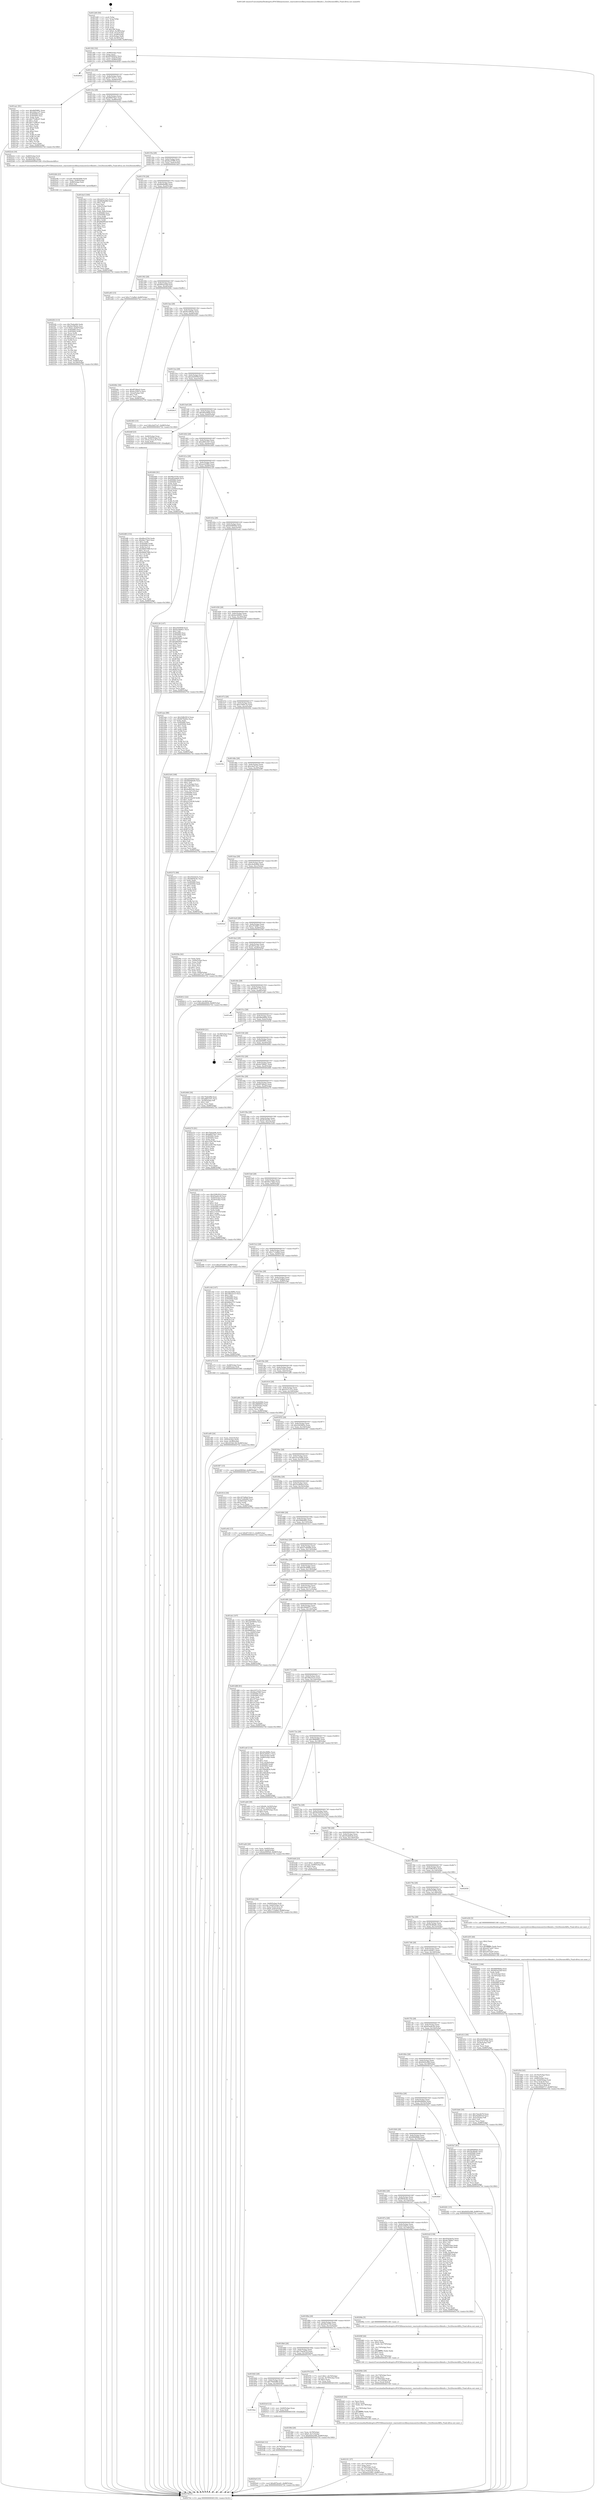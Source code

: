 digraph "0x4012d0" {
  label = "0x4012d0 (/mnt/c/Users/mathe/Desktop/tcc/POCII/binaries/extr_reactosdriversfilesystemsext2srcfileinfo.c_Ext2IterateAllEa_Final-ollvm.out::main(0))"
  labelloc = "t"
  node[shape=record]

  Entry [label="",width=0.3,height=0.3,shape=circle,fillcolor=black,style=filled]
  "0x401302" [label="{
     0x401302 [32]\l
     | [instrs]\l
     &nbsp;&nbsp;0x401302 \<+6\>: mov -0x88(%rbp),%eax\l
     &nbsp;&nbsp;0x401308 \<+2\>: mov %eax,%ecx\l
     &nbsp;&nbsp;0x40130a \<+6\>: sub $0x80590922,%ecx\l
     &nbsp;&nbsp;0x401310 \<+6\>: mov %eax,-0x8c(%rbp)\l
     &nbsp;&nbsp;0x401316 \<+6\>: mov %ecx,-0x90(%rbp)\l
     &nbsp;&nbsp;0x40131c \<+6\>: je 000000000040263d \<main+0x136d\>\l
  }"]
  "0x40263d" [label="{
     0x40263d\l
  }", style=dashed]
  "0x401322" [label="{
     0x401322 [28]\l
     | [instrs]\l
     &nbsp;&nbsp;0x401322 \<+5\>: jmp 0000000000401327 \<main+0x57\>\l
     &nbsp;&nbsp;0x401327 \<+6\>: mov -0x8c(%rbp),%eax\l
     &nbsp;&nbsp;0x40132d \<+5\>: sub $0x87150111,%eax\l
     &nbsp;&nbsp;0x401332 \<+6\>: mov %eax,-0x94(%rbp)\l
     &nbsp;&nbsp;0x401338 \<+6\>: je 0000000000401ea1 \<main+0xbd1\>\l
  }"]
  Exit [label="",width=0.3,height=0.3,shape=circle,fillcolor=black,style=filled,peripheries=2]
  "0x401ea1" [label="{
     0x401ea1 [91]\l
     | [instrs]\l
     &nbsp;&nbsp;0x401ea1 \<+5\>: mov $0xdbf59f61,%eax\l
     &nbsp;&nbsp;0x401ea6 \<+5\>: mov $0x2d4a1cf7,%ecx\l
     &nbsp;&nbsp;0x401eab \<+7\>: mov 0x405060,%edx\l
     &nbsp;&nbsp;0x401eb2 \<+7\>: mov 0x405064,%esi\l
     &nbsp;&nbsp;0x401eb9 \<+2\>: mov %edx,%edi\l
     &nbsp;&nbsp;0x401ebb \<+6\>: sub $0x77e96c47,%edi\l
     &nbsp;&nbsp;0x401ec1 \<+3\>: sub $0x1,%edi\l
     &nbsp;&nbsp;0x401ec4 \<+6\>: add $0x77e96c47,%edi\l
     &nbsp;&nbsp;0x401eca \<+3\>: imul %edi,%edx\l
     &nbsp;&nbsp;0x401ecd \<+3\>: and $0x1,%edx\l
     &nbsp;&nbsp;0x401ed0 \<+3\>: cmp $0x0,%edx\l
     &nbsp;&nbsp;0x401ed3 \<+4\>: sete %r8b\l
     &nbsp;&nbsp;0x401ed7 \<+3\>: cmp $0xa,%esi\l
     &nbsp;&nbsp;0x401eda \<+4\>: setl %r9b\l
     &nbsp;&nbsp;0x401ede \<+3\>: mov %r8b,%r10b\l
     &nbsp;&nbsp;0x401ee1 \<+3\>: and %r9b,%r10b\l
     &nbsp;&nbsp;0x401ee4 \<+3\>: xor %r9b,%r8b\l
     &nbsp;&nbsp;0x401ee7 \<+3\>: or %r8b,%r10b\l
     &nbsp;&nbsp;0x401eea \<+4\>: test $0x1,%r10b\l
     &nbsp;&nbsp;0x401eee \<+3\>: cmovne %ecx,%eax\l
     &nbsp;&nbsp;0x401ef1 \<+6\>: mov %eax,-0x88(%rbp)\l
     &nbsp;&nbsp;0x401ef7 \<+5\>: jmp 000000000040275d \<main+0x148d\>\l
  }"]
  "0x40133e" [label="{
     0x40133e [28]\l
     | [instrs]\l
     &nbsp;&nbsp;0x40133e \<+5\>: jmp 0000000000401343 \<main+0x73\>\l
     &nbsp;&nbsp;0x401343 \<+6\>: mov -0x8c(%rbp),%eax\l
     &nbsp;&nbsp;0x401349 \<+5\>: sub $0x89837ba7,%eax\l
     &nbsp;&nbsp;0x40134e \<+6\>: mov %eax,-0x98(%rbp)\l
     &nbsp;&nbsp;0x401354 \<+6\>: je 00000000004022cb \<main+0xffb\>\l
  }"]
  "0x4025e0" [label="{
     0x4025e0 [15]\l
     | [instrs]\l
     &nbsp;&nbsp;0x4025e0 \<+10\>: movl $0xd97bca41,-0x88(%rbp)\l
     &nbsp;&nbsp;0x4025ea \<+5\>: jmp 000000000040275d \<main+0x148d\>\l
  }"]
  "0x4022cb" [label="{
     0x4022cb [16]\l
     | [instrs]\l
     &nbsp;&nbsp;0x4022cb \<+4\>: mov -0x60(%rbp),%rdi\l
     &nbsp;&nbsp;0x4022cf \<+4\>: mov -0x78(%rbp),%rsi\l
     &nbsp;&nbsp;0x4022d3 \<+3\>: mov -0x50(%rbp),%edx\l
     &nbsp;&nbsp;0x4022d6 \<+5\>: call 0000000000401240 \<Ext2IterateAllEa\>\l
     | [calls]\l
     &nbsp;&nbsp;0x401240 \{1\} (/mnt/c/Users/mathe/Desktop/tcc/POCII/binaries/extr_reactosdriversfilesystemsext2srcfileinfo.c_Ext2IterateAllEa_Final-ollvm.out::Ext2IterateAllEa)\l
  }"]
  "0x40135a" [label="{
     0x40135a [28]\l
     | [instrs]\l
     &nbsp;&nbsp;0x40135a \<+5\>: jmp 000000000040135f \<main+0x8f\>\l
     &nbsp;&nbsp;0x40135f \<+6\>: mov -0x8c(%rbp),%eax\l
     &nbsp;&nbsp;0x401365 \<+5\>: sub $0x8acd76f0,%eax\l
     &nbsp;&nbsp;0x40136a \<+6\>: mov %eax,-0x9c(%rbp)\l
     &nbsp;&nbsp;0x401370 \<+6\>: je 0000000000401de3 \<main+0xb13\>\l
  }"]
  "0x4025d4" [label="{
     0x4025d4 [12]\l
     | [instrs]\l
     &nbsp;&nbsp;0x4025d4 \<+4\>: mov -0x78(%rbp),%rax\l
     &nbsp;&nbsp;0x4025d8 \<+3\>: mov %rax,%rdi\l
     &nbsp;&nbsp;0x4025db \<+5\>: call 0000000000401030 \<free@plt\>\l
     | [calls]\l
     &nbsp;&nbsp;0x401030 \{1\} (unknown)\l
  }"]
  "0x401de3" [label="{
     0x401de3 [160]\l
     | [instrs]\l
     &nbsp;&nbsp;0x401de3 \<+5\>: mov $0x2257c37e,%eax\l
     &nbsp;&nbsp;0x401de8 \<+5\>: mov $0x8b49ef86,%ecx\l
     &nbsp;&nbsp;0x401ded \<+2\>: mov $0x1,%dl\l
     &nbsp;&nbsp;0x401def \<+2\>: xor %esi,%esi\l
     &nbsp;&nbsp;0x401df1 \<+3\>: mov -0x6c(%rbp),%edi\l
     &nbsp;&nbsp;0x401df4 \<+3\>: sub $0x1,%esi\l
     &nbsp;&nbsp;0x401df7 \<+2\>: sub %esi,%edi\l
     &nbsp;&nbsp;0x401df9 \<+3\>: mov %edi,-0x6c(%rbp)\l
     &nbsp;&nbsp;0x401dfc \<+7\>: mov 0x405060,%esi\l
     &nbsp;&nbsp;0x401e03 \<+7\>: mov 0x405064,%edi\l
     &nbsp;&nbsp;0x401e0a \<+3\>: mov %esi,%r8d\l
     &nbsp;&nbsp;0x401e0d \<+7\>: add $0x840d82ad,%r8d\l
     &nbsp;&nbsp;0x401e14 \<+4\>: sub $0x1,%r8d\l
     &nbsp;&nbsp;0x401e18 \<+7\>: sub $0x840d82ad,%r8d\l
     &nbsp;&nbsp;0x401e1f \<+4\>: imul %r8d,%esi\l
     &nbsp;&nbsp;0x401e23 \<+3\>: and $0x1,%esi\l
     &nbsp;&nbsp;0x401e26 \<+3\>: cmp $0x0,%esi\l
     &nbsp;&nbsp;0x401e29 \<+4\>: sete %r9b\l
     &nbsp;&nbsp;0x401e2d \<+3\>: cmp $0xa,%edi\l
     &nbsp;&nbsp;0x401e30 \<+4\>: setl %r10b\l
     &nbsp;&nbsp;0x401e34 \<+3\>: mov %r9b,%r11b\l
     &nbsp;&nbsp;0x401e37 \<+4\>: xor $0xff,%r11b\l
     &nbsp;&nbsp;0x401e3b \<+3\>: mov %r10b,%bl\l
     &nbsp;&nbsp;0x401e3e \<+3\>: xor $0xff,%bl\l
     &nbsp;&nbsp;0x401e41 \<+3\>: xor $0x0,%dl\l
     &nbsp;&nbsp;0x401e44 \<+3\>: mov %r11b,%r14b\l
     &nbsp;&nbsp;0x401e47 \<+4\>: and $0x0,%r14b\l
     &nbsp;&nbsp;0x401e4b \<+3\>: and %dl,%r9b\l
     &nbsp;&nbsp;0x401e4e \<+3\>: mov %bl,%r15b\l
     &nbsp;&nbsp;0x401e51 \<+4\>: and $0x0,%r15b\l
     &nbsp;&nbsp;0x401e55 \<+3\>: and %dl,%r10b\l
     &nbsp;&nbsp;0x401e58 \<+3\>: or %r9b,%r14b\l
     &nbsp;&nbsp;0x401e5b \<+3\>: or %r10b,%r15b\l
     &nbsp;&nbsp;0x401e5e \<+3\>: xor %r15b,%r14b\l
     &nbsp;&nbsp;0x401e61 \<+3\>: or %bl,%r11b\l
     &nbsp;&nbsp;0x401e64 \<+4\>: xor $0xff,%r11b\l
     &nbsp;&nbsp;0x401e68 \<+3\>: or $0x0,%dl\l
     &nbsp;&nbsp;0x401e6b \<+3\>: and %dl,%r11b\l
     &nbsp;&nbsp;0x401e6e \<+3\>: or %r11b,%r14b\l
     &nbsp;&nbsp;0x401e71 \<+4\>: test $0x1,%r14b\l
     &nbsp;&nbsp;0x401e75 \<+3\>: cmovne %ecx,%eax\l
     &nbsp;&nbsp;0x401e78 \<+6\>: mov %eax,-0x88(%rbp)\l
     &nbsp;&nbsp;0x401e7e \<+5\>: jmp 000000000040275d \<main+0x148d\>\l
  }"]
  "0x401376" [label="{
     0x401376 [28]\l
     | [instrs]\l
     &nbsp;&nbsp;0x401376 \<+5\>: jmp 000000000040137b \<main+0xab\>\l
     &nbsp;&nbsp;0x40137b \<+6\>: mov -0x8c(%rbp),%eax\l
     &nbsp;&nbsp;0x401381 \<+5\>: sub $0x8b49ef86,%eax\l
     &nbsp;&nbsp;0x401386 \<+6\>: mov %eax,-0xa0(%rbp)\l
     &nbsp;&nbsp;0x40138c \<+6\>: je 0000000000401e83 \<main+0xbb3\>\l
  }"]
  "0x4018ee" [label="{
     0x4018ee\l
  }", style=dashed]
  "0x401e83" [label="{
     0x401e83 [15]\l
     | [instrs]\l
     &nbsp;&nbsp;0x401e83 \<+10\>: movl $0x17c3afbd,-0x88(%rbp)\l
     &nbsp;&nbsp;0x401e8d \<+5\>: jmp 000000000040275d \<main+0x148d\>\l
  }"]
  "0x401392" [label="{
     0x401392 [28]\l
     | [instrs]\l
     &nbsp;&nbsp;0x401392 \<+5\>: jmp 0000000000401397 \<main+0xc7\>\l
     &nbsp;&nbsp;0x401397 \<+6\>: mov -0x8c(%rbp),%eax\l
     &nbsp;&nbsp;0x40139d \<+5\>: sub $0x903a22df,%eax\l
     &nbsp;&nbsp;0x4013a2 \<+6\>: mov %eax,-0xa4(%rbp)\l
     &nbsp;&nbsp;0x4013a8 \<+6\>: je 000000000040206c \<main+0xd9c\>\l
  }"]
  "0x4025c8" [label="{
     0x4025c8 [12]\l
     | [instrs]\l
     &nbsp;&nbsp;0x4025c8 \<+4\>: mov -0x60(%rbp),%rax\l
     &nbsp;&nbsp;0x4025cc \<+3\>: mov %rax,%rdi\l
     &nbsp;&nbsp;0x4025cf \<+5\>: call 0000000000401030 \<free@plt\>\l
     | [calls]\l
     &nbsp;&nbsp;0x401030 \{1\} (unknown)\l
  }"]
  "0x40206c" [label="{
     0x40206c [30]\l
     | [instrs]\l
     &nbsp;&nbsp;0x40206c \<+5\>: mov $0xf97d8ee5,%eax\l
     &nbsp;&nbsp;0x402071 \<+5\>: mov $0x6c530b7e,%ecx\l
     &nbsp;&nbsp;0x402076 \<+3\>: mov -0x2a(%rbp),%dl\l
     &nbsp;&nbsp;0x402079 \<+3\>: test $0x1,%dl\l
     &nbsp;&nbsp;0x40207c \<+3\>: cmovne %ecx,%eax\l
     &nbsp;&nbsp;0x40207f \<+6\>: mov %eax,-0x88(%rbp)\l
     &nbsp;&nbsp;0x402085 \<+5\>: jmp 000000000040275d \<main+0x148d\>\l
  }"]
  "0x4013ae" [label="{
     0x4013ae [28]\l
     | [instrs]\l
     &nbsp;&nbsp;0x4013ae \<+5\>: jmp 00000000004013b3 \<main+0xe3\>\l
     &nbsp;&nbsp;0x4013b3 \<+6\>: mov -0x8c(%rbp),%eax\l
     &nbsp;&nbsp;0x4013b9 \<+5\>: sub $0x9a198a5e,%eax\l
     &nbsp;&nbsp;0x4013be \<+6\>: mov %eax,-0xa8(%rbp)\l
     &nbsp;&nbsp;0x4013c4 \<+6\>: je 0000000000402363 \<main+0x1093\>\l
  }"]
  "0x4024f6" [label="{
     0x4024f6 [153]\l
     | [instrs]\l
     &nbsp;&nbsp;0x4024f6 \<+5\>: mov $0x6fec0704,%edx\l
     &nbsp;&nbsp;0x4024fb \<+5\>: mov $0xfde17bb3,%esi\l
     &nbsp;&nbsp;0x402500 \<+3\>: mov $0x1,%r8b\l
     &nbsp;&nbsp;0x402503 \<+8\>: mov 0x405060,%r9d\l
     &nbsp;&nbsp;0x40250b \<+8\>: mov 0x405064,%r10d\l
     &nbsp;&nbsp;0x402513 \<+3\>: mov %r9d,%r11d\l
     &nbsp;&nbsp;0x402516 \<+7\>: sub $0x9b8d7969,%r11d\l
     &nbsp;&nbsp;0x40251d \<+4\>: sub $0x1,%r11d\l
     &nbsp;&nbsp;0x402521 \<+7\>: add $0x9b8d7969,%r11d\l
     &nbsp;&nbsp;0x402528 \<+4\>: imul %r11d,%r9d\l
     &nbsp;&nbsp;0x40252c \<+4\>: and $0x1,%r9d\l
     &nbsp;&nbsp;0x402530 \<+4\>: cmp $0x0,%r9d\l
     &nbsp;&nbsp;0x402534 \<+3\>: sete %bl\l
     &nbsp;&nbsp;0x402537 \<+4\>: cmp $0xa,%r10d\l
     &nbsp;&nbsp;0x40253b \<+4\>: setl %r14b\l
     &nbsp;&nbsp;0x40253f \<+3\>: mov %bl,%r15b\l
     &nbsp;&nbsp;0x402542 \<+4\>: xor $0xff,%r15b\l
     &nbsp;&nbsp;0x402546 \<+3\>: mov %r14b,%r12b\l
     &nbsp;&nbsp;0x402549 \<+4\>: xor $0xff,%r12b\l
     &nbsp;&nbsp;0x40254d \<+4\>: xor $0x0,%r8b\l
     &nbsp;&nbsp;0x402551 \<+3\>: mov %r15b,%r13b\l
     &nbsp;&nbsp;0x402554 \<+4\>: and $0x0,%r13b\l
     &nbsp;&nbsp;0x402558 \<+3\>: and %r8b,%bl\l
     &nbsp;&nbsp;0x40255b \<+3\>: mov %r12b,%al\l
     &nbsp;&nbsp;0x40255e \<+2\>: and $0x0,%al\l
     &nbsp;&nbsp;0x402560 \<+3\>: and %r8b,%r14b\l
     &nbsp;&nbsp;0x402563 \<+3\>: or %bl,%r13b\l
     &nbsp;&nbsp;0x402566 \<+3\>: or %r14b,%al\l
     &nbsp;&nbsp;0x402569 \<+3\>: xor %al,%r13b\l
     &nbsp;&nbsp;0x40256c \<+3\>: or %r12b,%r15b\l
     &nbsp;&nbsp;0x40256f \<+4\>: xor $0xff,%r15b\l
     &nbsp;&nbsp;0x402573 \<+4\>: or $0x0,%r8b\l
     &nbsp;&nbsp;0x402577 \<+3\>: and %r8b,%r15b\l
     &nbsp;&nbsp;0x40257a \<+3\>: or %r15b,%r13b\l
     &nbsp;&nbsp;0x40257d \<+4\>: test $0x1,%r13b\l
     &nbsp;&nbsp;0x402581 \<+3\>: cmovne %esi,%edx\l
     &nbsp;&nbsp;0x402584 \<+6\>: mov %edx,-0x88(%rbp)\l
     &nbsp;&nbsp;0x40258a \<+5\>: jmp 000000000040275d \<main+0x148d\>\l
  }"]
  "0x402363" [label="{
     0x402363 [15]\l
     | [instrs]\l
     &nbsp;&nbsp;0x402363 \<+10\>: movl $0xc4e07ca7,-0x88(%rbp)\l
     &nbsp;&nbsp;0x40236d \<+5\>: jmp 000000000040275d \<main+0x148d\>\l
  }"]
  "0x4013ca" [label="{
     0x4013ca [28]\l
     | [instrs]\l
     &nbsp;&nbsp;0x4013ca \<+5\>: jmp 00000000004013cf \<main+0xff\>\l
     &nbsp;&nbsp;0x4013cf \<+6\>: mov -0x8c(%rbp),%eax\l
     &nbsp;&nbsp;0x4013d5 \<+5\>: sub $0xa445f50f,%eax\l
     &nbsp;&nbsp;0x4013da \<+6\>: mov %eax,-0xac(%rbp)\l
     &nbsp;&nbsp;0x4013e0 \<+6\>: je 00000000004026c5 \<main+0x13f5\>\l
  }"]
  "0x4022f2" [label="{
     0x4022f2 [113]\l
     | [instrs]\l
     &nbsp;&nbsp;0x4022f2 \<+5\>: mov $0x7fa4e4db,%edx\l
     &nbsp;&nbsp;0x4022f7 \<+5\>: mov $0x9a198a5e,%esi\l
     &nbsp;&nbsp;0x4022fc \<+10\>: movl $0x0,-0x84(%rbp)\l
     &nbsp;&nbsp;0x402306 \<+7\>: mov 0x405060,%ecx\l
     &nbsp;&nbsp;0x40230d \<+8\>: mov 0x405064,%r8d\l
     &nbsp;&nbsp;0x402315 \<+3\>: mov %ecx,%r9d\l
     &nbsp;&nbsp;0x402318 \<+7\>: add $0x42c47c5,%r9d\l
     &nbsp;&nbsp;0x40231f \<+4\>: sub $0x1,%r9d\l
     &nbsp;&nbsp;0x402323 \<+7\>: sub $0x42c47c5,%r9d\l
     &nbsp;&nbsp;0x40232a \<+4\>: imul %r9d,%ecx\l
     &nbsp;&nbsp;0x40232e \<+3\>: and $0x1,%ecx\l
     &nbsp;&nbsp;0x402331 \<+3\>: cmp $0x0,%ecx\l
     &nbsp;&nbsp;0x402334 \<+4\>: sete %r10b\l
     &nbsp;&nbsp;0x402338 \<+4\>: cmp $0xa,%r8d\l
     &nbsp;&nbsp;0x40233c \<+4\>: setl %r11b\l
     &nbsp;&nbsp;0x402340 \<+3\>: mov %r10b,%bl\l
     &nbsp;&nbsp;0x402343 \<+3\>: and %r11b,%bl\l
     &nbsp;&nbsp;0x402346 \<+3\>: xor %r11b,%r10b\l
     &nbsp;&nbsp;0x402349 \<+3\>: or %r10b,%bl\l
     &nbsp;&nbsp;0x40234c \<+3\>: test $0x1,%bl\l
     &nbsp;&nbsp;0x40234f \<+3\>: cmovne %esi,%edx\l
     &nbsp;&nbsp;0x402352 \<+6\>: mov %edx,-0x88(%rbp)\l
     &nbsp;&nbsp;0x402358 \<+6\>: mov %eax,-0x180(%rbp)\l
     &nbsp;&nbsp;0x40235e \<+5\>: jmp 000000000040275d \<main+0x148d\>\l
  }"]
  "0x4026c5" [label="{
     0x4026c5\l
  }", style=dashed]
  "0x4013e6" [label="{
     0x4013e6 [28]\l
     | [instrs]\l
     &nbsp;&nbsp;0x4013e6 \<+5\>: jmp 00000000004013eb \<main+0x11b\>\l
     &nbsp;&nbsp;0x4013eb \<+6\>: mov -0x8c(%rbp),%eax\l
     &nbsp;&nbsp;0x4013f1 \<+5\>: sub $0xa82e08dd,%eax\l
     &nbsp;&nbsp;0x4013f6 \<+6\>: mov %eax,-0xb0(%rbp)\l
     &nbsp;&nbsp;0x4013fc \<+6\>: je 00000000004024df \<main+0x120f\>\l
  }"]
  "0x4022db" [label="{
     0x4022db [23]\l
     | [instrs]\l
     &nbsp;&nbsp;0x4022db \<+10\>: movabs $0x4030b6,%rdi\l
     &nbsp;&nbsp;0x4022e5 \<+3\>: mov %eax,-0x80(%rbp)\l
     &nbsp;&nbsp;0x4022e8 \<+3\>: mov -0x80(%rbp),%esi\l
     &nbsp;&nbsp;0x4022eb \<+2\>: mov $0x0,%al\l
     &nbsp;&nbsp;0x4022ed \<+5\>: call 0000000000401040 \<printf@plt\>\l
     | [calls]\l
     &nbsp;&nbsp;0x401040 \{1\} (unknown)\l
  }"]
  "0x4024df" [label="{
     0x4024df [23]\l
     | [instrs]\l
     &nbsp;&nbsp;0x4024df \<+4\>: mov -0x60(%rbp),%rax\l
     &nbsp;&nbsp;0x4024e3 \<+7\>: movslq -0x84(%rbp),%rcx\l
     &nbsp;&nbsp;0x4024ea \<+4\>: mov (%rax,%rcx,8),%rax\l
     &nbsp;&nbsp;0x4024ee \<+3\>: mov %rax,%rdi\l
     &nbsp;&nbsp;0x4024f1 \<+5\>: call 0000000000401030 \<free@plt\>\l
     | [calls]\l
     &nbsp;&nbsp;0x401030 \{1\} (unknown)\l
  }"]
  "0x401402" [label="{
     0x401402 [28]\l
     | [instrs]\l
     &nbsp;&nbsp;0x401402 \<+5\>: jmp 0000000000401407 \<main+0x137\>\l
     &nbsp;&nbsp;0x401407 \<+6\>: mov -0x8c(%rbp),%eax\l
     &nbsp;&nbsp;0x40140d \<+5\>: sub $0xa885c5d7,%eax\l
     &nbsp;&nbsp;0x401412 \<+6\>: mov %eax,-0xb4(%rbp)\l
     &nbsp;&nbsp;0x401418 \<+6\>: je 0000000000402484 \<main+0x11b4\>\l
  }"]
  "0x402101" [label="{
     0x402101 [37]\l
     | [instrs]\l
     &nbsp;&nbsp;0x402101 \<+6\>: mov -0x17c(%rbp),%ecx\l
     &nbsp;&nbsp;0x402107 \<+3\>: imul %eax,%ecx\l
     &nbsp;&nbsp;0x40210a \<+4\>: mov -0x78(%rbp),%rdi\l
     &nbsp;&nbsp;0x40210e \<+4\>: movslq -0x7c(%rbp),%r8\l
     &nbsp;&nbsp;0x402112 \<+5\>: mov %ecx,0x4(%rdi,%r8,8)\l
     &nbsp;&nbsp;0x402117 \<+10\>: movl $0xae225f62,-0x88(%rbp)\l
     &nbsp;&nbsp;0x402121 \<+5\>: jmp 000000000040275d \<main+0x148d\>\l
  }"]
  "0x402484" [label="{
     0x402484 [91]\l
     | [instrs]\l
     &nbsp;&nbsp;0x402484 \<+5\>: mov $0x6fec0704,%eax\l
     &nbsp;&nbsp;0x402489 \<+5\>: mov $0xa82e08dd,%ecx\l
     &nbsp;&nbsp;0x40248e \<+7\>: mov 0x405060,%edx\l
     &nbsp;&nbsp;0x402495 \<+7\>: mov 0x405064,%esi\l
     &nbsp;&nbsp;0x40249c \<+2\>: mov %edx,%edi\l
     &nbsp;&nbsp;0x40249e \<+6\>: add $0x1255941f,%edi\l
     &nbsp;&nbsp;0x4024a4 \<+3\>: sub $0x1,%edi\l
     &nbsp;&nbsp;0x4024a7 \<+6\>: sub $0x1255941f,%edi\l
     &nbsp;&nbsp;0x4024ad \<+3\>: imul %edi,%edx\l
     &nbsp;&nbsp;0x4024b0 \<+3\>: and $0x1,%edx\l
     &nbsp;&nbsp;0x4024b3 \<+3\>: cmp $0x0,%edx\l
     &nbsp;&nbsp;0x4024b6 \<+4\>: sete %r8b\l
     &nbsp;&nbsp;0x4024ba \<+3\>: cmp $0xa,%esi\l
     &nbsp;&nbsp;0x4024bd \<+4\>: setl %r9b\l
     &nbsp;&nbsp;0x4024c1 \<+3\>: mov %r8b,%r10b\l
     &nbsp;&nbsp;0x4024c4 \<+3\>: and %r9b,%r10b\l
     &nbsp;&nbsp;0x4024c7 \<+3\>: xor %r9b,%r8b\l
     &nbsp;&nbsp;0x4024ca \<+3\>: or %r8b,%r10b\l
     &nbsp;&nbsp;0x4024cd \<+4\>: test $0x1,%r10b\l
     &nbsp;&nbsp;0x4024d1 \<+3\>: cmovne %ecx,%eax\l
     &nbsp;&nbsp;0x4024d4 \<+6\>: mov %eax,-0x88(%rbp)\l
     &nbsp;&nbsp;0x4024da \<+5\>: jmp 000000000040275d \<main+0x148d\>\l
  }"]
  "0x40141e" [label="{
     0x40141e [28]\l
     | [instrs]\l
     &nbsp;&nbsp;0x40141e \<+5\>: jmp 0000000000401423 \<main+0x153\>\l
     &nbsp;&nbsp;0x401423 \<+6\>: mov -0x8c(%rbp),%eax\l
     &nbsp;&nbsp;0x401429 \<+5\>: sub $0xae225f62,%eax\l
     &nbsp;&nbsp;0x40142e \<+6\>: mov %eax,-0xb8(%rbp)\l
     &nbsp;&nbsp;0x401434 \<+6\>: je 0000000000402126 \<main+0xe56\>\l
  }"]
  "0x4020d5" [label="{
     0x4020d5 [44]\l
     | [instrs]\l
     &nbsp;&nbsp;0x4020d5 \<+2\>: xor %ecx,%ecx\l
     &nbsp;&nbsp;0x4020d7 \<+5\>: mov $0x2,%edx\l
     &nbsp;&nbsp;0x4020dc \<+6\>: mov %edx,-0x178(%rbp)\l
     &nbsp;&nbsp;0x4020e2 \<+1\>: cltd\l
     &nbsp;&nbsp;0x4020e3 \<+6\>: mov -0x178(%rbp),%esi\l
     &nbsp;&nbsp;0x4020e9 \<+2\>: idiv %esi\l
     &nbsp;&nbsp;0x4020eb \<+6\>: imul $0xfffffffe,%edx,%edx\l
     &nbsp;&nbsp;0x4020f1 \<+3\>: sub $0x1,%ecx\l
     &nbsp;&nbsp;0x4020f4 \<+2\>: sub %ecx,%edx\l
     &nbsp;&nbsp;0x4020f6 \<+6\>: mov %edx,-0x17c(%rbp)\l
     &nbsp;&nbsp;0x4020fc \<+5\>: call 0000000000401160 \<next_i\>\l
     | [calls]\l
     &nbsp;&nbsp;0x401160 \{1\} (/mnt/c/Users/mathe/Desktop/tcc/POCII/binaries/extr_reactosdriversfilesystemsext2srcfileinfo.c_Ext2IterateAllEa_Final-ollvm.out::next_i)\l
  }"]
  "0x402126" [label="{
     0x402126 [147]\l
     | [instrs]\l
     &nbsp;&nbsp;0x402126 \<+5\>: mov $0xa445f50f,%eax\l
     &nbsp;&nbsp;0x40212b \<+5\>: mov $0xbe340621,%ecx\l
     &nbsp;&nbsp;0x402130 \<+2\>: mov $0x1,%dl\l
     &nbsp;&nbsp;0x402132 \<+7\>: mov 0x405060,%esi\l
     &nbsp;&nbsp;0x402139 \<+7\>: mov 0x405064,%edi\l
     &nbsp;&nbsp;0x402140 \<+3\>: mov %esi,%r8d\l
     &nbsp;&nbsp;0x402143 \<+7\>: sub $0xb605ba5,%r8d\l
     &nbsp;&nbsp;0x40214a \<+4\>: sub $0x1,%r8d\l
     &nbsp;&nbsp;0x40214e \<+7\>: add $0xb605ba5,%r8d\l
     &nbsp;&nbsp;0x402155 \<+4\>: imul %r8d,%esi\l
     &nbsp;&nbsp;0x402159 \<+3\>: and $0x1,%esi\l
     &nbsp;&nbsp;0x40215c \<+3\>: cmp $0x0,%esi\l
     &nbsp;&nbsp;0x40215f \<+4\>: sete %r9b\l
     &nbsp;&nbsp;0x402163 \<+3\>: cmp $0xa,%edi\l
     &nbsp;&nbsp;0x402166 \<+4\>: setl %r10b\l
     &nbsp;&nbsp;0x40216a \<+3\>: mov %r9b,%r11b\l
     &nbsp;&nbsp;0x40216d \<+4\>: xor $0xff,%r11b\l
     &nbsp;&nbsp;0x402171 \<+3\>: mov %r10b,%bl\l
     &nbsp;&nbsp;0x402174 \<+3\>: xor $0xff,%bl\l
     &nbsp;&nbsp;0x402177 \<+3\>: xor $0x1,%dl\l
     &nbsp;&nbsp;0x40217a \<+3\>: mov %r11b,%r14b\l
     &nbsp;&nbsp;0x40217d \<+4\>: and $0xff,%r14b\l
     &nbsp;&nbsp;0x402181 \<+3\>: and %dl,%r9b\l
     &nbsp;&nbsp;0x402184 \<+3\>: mov %bl,%r15b\l
     &nbsp;&nbsp;0x402187 \<+4\>: and $0xff,%r15b\l
     &nbsp;&nbsp;0x40218b \<+3\>: and %dl,%r10b\l
     &nbsp;&nbsp;0x40218e \<+3\>: or %r9b,%r14b\l
     &nbsp;&nbsp;0x402191 \<+3\>: or %r10b,%r15b\l
     &nbsp;&nbsp;0x402194 \<+3\>: xor %r15b,%r14b\l
     &nbsp;&nbsp;0x402197 \<+3\>: or %bl,%r11b\l
     &nbsp;&nbsp;0x40219a \<+4\>: xor $0xff,%r11b\l
     &nbsp;&nbsp;0x40219e \<+3\>: or $0x1,%dl\l
     &nbsp;&nbsp;0x4021a1 \<+3\>: and %dl,%r11b\l
     &nbsp;&nbsp;0x4021a4 \<+3\>: or %r11b,%r14b\l
     &nbsp;&nbsp;0x4021a7 \<+4\>: test $0x1,%r14b\l
     &nbsp;&nbsp;0x4021ab \<+3\>: cmovne %ecx,%eax\l
     &nbsp;&nbsp;0x4021ae \<+6\>: mov %eax,-0x88(%rbp)\l
     &nbsp;&nbsp;0x4021b4 \<+5\>: jmp 000000000040275d \<main+0x148d\>\l
  }"]
  "0x40143a" [label="{
     0x40143a [28]\l
     | [instrs]\l
     &nbsp;&nbsp;0x40143a \<+5\>: jmp 000000000040143f \<main+0x16f\>\l
     &nbsp;&nbsp;0x40143f \<+6\>: mov -0x8c(%rbp),%eax\l
     &nbsp;&nbsp;0x401445 \<+5\>: sub $0xbd5f95b0,%eax\l
     &nbsp;&nbsp;0x40144a \<+6\>: mov %eax,-0xbc(%rbp)\l
     &nbsp;&nbsp;0x401450 \<+6\>: je 0000000000401aee \<main+0x81e\>\l
  }"]
  "0x4020bb" [label="{
     0x4020bb [26]\l
     | [instrs]\l
     &nbsp;&nbsp;0x4020bb \<+6\>: mov -0x174(%rbp),%ecx\l
     &nbsp;&nbsp;0x4020c1 \<+3\>: imul %eax,%ecx\l
     &nbsp;&nbsp;0x4020c4 \<+4\>: mov -0x78(%rbp),%rdi\l
     &nbsp;&nbsp;0x4020c8 \<+4\>: movslq -0x7c(%rbp),%r8\l
     &nbsp;&nbsp;0x4020cc \<+4\>: mov %ecx,(%rdi,%r8,8)\l
     &nbsp;&nbsp;0x4020d0 \<+5\>: call 0000000000401160 \<next_i\>\l
     | [calls]\l
     &nbsp;&nbsp;0x401160 \{1\} (/mnt/c/Users/mathe/Desktop/tcc/POCII/binaries/extr_reactosdriversfilesystemsext2srcfileinfo.c_Ext2IterateAllEa_Final-ollvm.out::next_i)\l
  }"]
  "0x401aee" [label="{
     0x401aee [86]\l
     | [instrs]\l
     &nbsp;&nbsp;0x401aee \<+5\>: mov $0x528b3914,%eax\l
     &nbsp;&nbsp;0x401af3 \<+5\>: mov $0xfb79eb0e,%ecx\l
     &nbsp;&nbsp;0x401af8 \<+2\>: xor %edx,%edx\l
     &nbsp;&nbsp;0x401afa \<+7\>: mov 0x405060,%esi\l
     &nbsp;&nbsp;0x401b01 \<+7\>: mov 0x405064,%edi\l
     &nbsp;&nbsp;0x401b08 \<+3\>: sub $0x1,%edx\l
     &nbsp;&nbsp;0x401b0b \<+3\>: mov %esi,%r8d\l
     &nbsp;&nbsp;0x401b0e \<+3\>: add %edx,%r8d\l
     &nbsp;&nbsp;0x401b11 \<+4\>: imul %r8d,%esi\l
     &nbsp;&nbsp;0x401b15 \<+3\>: and $0x1,%esi\l
     &nbsp;&nbsp;0x401b18 \<+3\>: cmp $0x0,%esi\l
     &nbsp;&nbsp;0x401b1b \<+4\>: sete %r9b\l
     &nbsp;&nbsp;0x401b1f \<+3\>: cmp $0xa,%edi\l
     &nbsp;&nbsp;0x401b22 \<+4\>: setl %r10b\l
     &nbsp;&nbsp;0x401b26 \<+3\>: mov %r9b,%r11b\l
     &nbsp;&nbsp;0x401b29 \<+3\>: and %r10b,%r11b\l
     &nbsp;&nbsp;0x401b2c \<+3\>: xor %r10b,%r9b\l
     &nbsp;&nbsp;0x401b2f \<+3\>: or %r9b,%r11b\l
     &nbsp;&nbsp;0x401b32 \<+4\>: test $0x1,%r11b\l
     &nbsp;&nbsp;0x401b36 \<+3\>: cmovne %ecx,%eax\l
     &nbsp;&nbsp;0x401b39 \<+6\>: mov %eax,-0x88(%rbp)\l
     &nbsp;&nbsp;0x401b3f \<+5\>: jmp 000000000040275d \<main+0x148d\>\l
  }"]
  "0x401456" [label="{
     0x401456 [28]\l
     | [instrs]\l
     &nbsp;&nbsp;0x401456 \<+5\>: jmp 000000000040145b \<main+0x18b\>\l
     &nbsp;&nbsp;0x40145b \<+6\>: mov -0x8c(%rbp),%eax\l
     &nbsp;&nbsp;0x401461 \<+5\>: sub $0xbe340621,%eax\l
     &nbsp;&nbsp;0x401466 \<+6\>: mov %eax,-0xc0(%rbp)\l
     &nbsp;&nbsp;0x40146c \<+6\>: je 00000000004021b9 \<main+0xee9\>\l
  }"]
  "0x40208f" [label="{
     0x40208f [44]\l
     | [instrs]\l
     &nbsp;&nbsp;0x40208f \<+2\>: xor %ecx,%ecx\l
     &nbsp;&nbsp;0x402091 \<+5\>: mov $0x2,%edx\l
     &nbsp;&nbsp;0x402096 \<+6\>: mov %edx,-0x170(%rbp)\l
     &nbsp;&nbsp;0x40209c \<+1\>: cltd\l
     &nbsp;&nbsp;0x40209d \<+6\>: mov -0x170(%rbp),%esi\l
     &nbsp;&nbsp;0x4020a3 \<+2\>: idiv %esi\l
     &nbsp;&nbsp;0x4020a5 \<+6\>: imul $0xfffffffe,%edx,%edx\l
     &nbsp;&nbsp;0x4020ab \<+3\>: sub $0x1,%ecx\l
     &nbsp;&nbsp;0x4020ae \<+2\>: sub %ecx,%edx\l
     &nbsp;&nbsp;0x4020b0 \<+6\>: mov %edx,-0x174(%rbp)\l
     &nbsp;&nbsp;0x4020b6 \<+5\>: call 0000000000401160 \<next_i\>\l
     | [calls]\l
     &nbsp;&nbsp;0x401160 \{1\} (/mnt/c/Users/mathe/Desktop/tcc/POCII/binaries/extr_reactosdriversfilesystemsext2srcfileinfo.c_Ext2IterateAllEa_Final-ollvm.out::next_i)\l
  }"]
  "0x4021b9" [label="{
     0x4021b9 [168]\l
     | [instrs]\l
     &nbsp;&nbsp;0x4021b9 \<+5\>: mov $0xa445f50f,%eax\l
     &nbsp;&nbsp;0x4021be \<+5\>: mov $0x6644bbd4,%ecx\l
     &nbsp;&nbsp;0x4021c3 \<+2\>: mov $0x1,%dl\l
     &nbsp;&nbsp;0x4021c5 \<+3\>: mov -0x7c(%rbp),%esi\l
     &nbsp;&nbsp;0x4021c8 \<+6\>: add $0x4e9b2383,%esi\l
     &nbsp;&nbsp;0x4021ce \<+3\>: add $0x1,%esi\l
     &nbsp;&nbsp;0x4021d1 \<+6\>: sub $0x4e9b2383,%esi\l
     &nbsp;&nbsp;0x4021d7 \<+3\>: mov %esi,-0x7c(%rbp)\l
     &nbsp;&nbsp;0x4021da \<+7\>: mov 0x405060,%esi\l
     &nbsp;&nbsp;0x4021e1 \<+7\>: mov 0x405064,%edi\l
     &nbsp;&nbsp;0x4021e8 \<+3\>: mov %esi,%r8d\l
     &nbsp;&nbsp;0x4021eb \<+7\>: add $0xe2316e39,%r8d\l
     &nbsp;&nbsp;0x4021f2 \<+4\>: sub $0x1,%r8d\l
     &nbsp;&nbsp;0x4021f6 \<+7\>: sub $0xe2316e39,%r8d\l
     &nbsp;&nbsp;0x4021fd \<+4\>: imul %r8d,%esi\l
     &nbsp;&nbsp;0x402201 \<+3\>: and $0x1,%esi\l
     &nbsp;&nbsp;0x402204 \<+3\>: cmp $0x0,%esi\l
     &nbsp;&nbsp;0x402207 \<+4\>: sete %r9b\l
     &nbsp;&nbsp;0x40220b \<+3\>: cmp $0xa,%edi\l
     &nbsp;&nbsp;0x40220e \<+4\>: setl %r10b\l
     &nbsp;&nbsp;0x402212 \<+3\>: mov %r9b,%r11b\l
     &nbsp;&nbsp;0x402215 \<+4\>: xor $0xff,%r11b\l
     &nbsp;&nbsp;0x402219 \<+3\>: mov %r10b,%bl\l
     &nbsp;&nbsp;0x40221c \<+3\>: xor $0xff,%bl\l
     &nbsp;&nbsp;0x40221f \<+3\>: xor $0x1,%dl\l
     &nbsp;&nbsp;0x402222 \<+3\>: mov %r11b,%r14b\l
     &nbsp;&nbsp;0x402225 \<+4\>: and $0xff,%r14b\l
     &nbsp;&nbsp;0x402229 \<+3\>: and %dl,%r9b\l
     &nbsp;&nbsp;0x40222c \<+3\>: mov %bl,%r15b\l
     &nbsp;&nbsp;0x40222f \<+4\>: and $0xff,%r15b\l
     &nbsp;&nbsp;0x402233 \<+3\>: and %dl,%r10b\l
     &nbsp;&nbsp;0x402236 \<+3\>: or %r9b,%r14b\l
     &nbsp;&nbsp;0x402239 \<+3\>: or %r10b,%r15b\l
     &nbsp;&nbsp;0x40223c \<+3\>: xor %r15b,%r14b\l
     &nbsp;&nbsp;0x40223f \<+3\>: or %bl,%r11b\l
     &nbsp;&nbsp;0x402242 \<+4\>: xor $0xff,%r11b\l
     &nbsp;&nbsp;0x402246 \<+3\>: or $0x1,%dl\l
     &nbsp;&nbsp;0x402249 \<+3\>: and %dl,%r11b\l
     &nbsp;&nbsp;0x40224c \<+3\>: or %r11b,%r14b\l
     &nbsp;&nbsp;0x40224f \<+4\>: test $0x1,%r14b\l
     &nbsp;&nbsp;0x402253 \<+3\>: cmovne %ecx,%eax\l
     &nbsp;&nbsp;0x402256 \<+6\>: mov %eax,-0x88(%rbp)\l
     &nbsp;&nbsp;0x40225c \<+5\>: jmp 000000000040275d \<main+0x148d\>\l
  }"]
  "0x401472" [label="{
     0x401472 [28]\l
     | [instrs]\l
     &nbsp;&nbsp;0x401472 \<+5\>: jmp 0000000000401477 \<main+0x1a7\>\l
     &nbsp;&nbsp;0x401477 \<+6\>: mov -0x8c(%rbp),%eax\l
     &nbsp;&nbsp;0x40147d \<+5\>: sub $0xc3364c74,%eax\l
     &nbsp;&nbsp;0x401482 \<+6\>: mov %eax,-0xc4(%rbp)\l
     &nbsp;&nbsp;0x401488 \<+6\>: je 00000000004025fe \<main+0x132e\>\l
  }"]
  "0x401f8d" [label="{
     0x401f8d [26]\l
     | [instrs]\l
     &nbsp;&nbsp;0x401f8d \<+4\>: mov %rax,-0x78(%rbp)\l
     &nbsp;&nbsp;0x401f91 \<+7\>: movl $0x0,-0x7c(%rbp)\l
     &nbsp;&nbsp;0x401f98 \<+10\>: movl $0x6445e368,-0x88(%rbp)\l
     &nbsp;&nbsp;0x401fa2 \<+5\>: jmp 000000000040275d \<main+0x148d\>\l
  }"]
  "0x4025fe" [label="{
     0x4025fe\l
  }", style=dashed]
  "0x40148e" [label="{
     0x40148e [28]\l
     | [instrs]\l
     &nbsp;&nbsp;0x40148e \<+5\>: jmp 0000000000401493 \<main+0x1c3\>\l
     &nbsp;&nbsp;0x401493 \<+6\>: mov -0x8c(%rbp),%eax\l
     &nbsp;&nbsp;0x401499 \<+5\>: sub $0xc4e07ca7,%eax\l
     &nbsp;&nbsp;0x40149e \<+6\>: mov %eax,-0xc8(%rbp)\l
     &nbsp;&nbsp;0x4014a4 \<+6\>: je 0000000000402372 \<main+0x10a2\>\l
  }"]
  "0x4018d2" [label="{
     0x4018d2 [28]\l
     | [instrs]\l
     &nbsp;&nbsp;0x4018d2 \<+5\>: jmp 00000000004018d7 \<main+0x607\>\l
     &nbsp;&nbsp;0x4018d7 \<+6\>: mov -0x8c(%rbp),%eax\l
     &nbsp;&nbsp;0x4018dd \<+5\>: sub $0x79e6ef88,%eax\l
     &nbsp;&nbsp;0x4018e2 \<+6\>: mov %eax,-0x164(%rbp)\l
     &nbsp;&nbsp;0x4018e8 \<+6\>: je 00000000004025c8 \<main+0x12f8\>\l
  }"]
  "0x402372" [label="{
     0x402372 [86]\l
     | [instrs]\l
     &nbsp;&nbsp;0x402372 \<+5\>: mov $0x4543de5e,%eax\l
     &nbsp;&nbsp;0x402377 \<+5\>: mov $0x66f3bc6c,%ecx\l
     &nbsp;&nbsp;0x40237c \<+2\>: xor %edx,%edx\l
     &nbsp;&nbsp;0x40237e \<+7\>: mov 0x405060,%esi\l
     &nbsp;&nbsp;0x402385 \<+7\>: mov 0x405064,%edi\l
     &nbsp;&nbsp;0x40238c \<+3\>: sub $0x1,%edx\l
     &nbsp;&nbsp;0x40238f \<+3\>: mov %esi,%r8d\l
     &nbsp;&nbsp;0x402392 \<+3\>: add %edx,%r8d\l
     &nbsp;&nbsp;0x402395 \<+4\>: imul %r8d,%esi\l
     &nbsp;&nbsp;0x402399 \<+3\>: and $0x1,%esi\l
     &nbsp;&nbsp;0x40239c \<+3\>: cmp $0x0,%esi\l
     &nbsp;&nbsp;0x40239f \<+4\>: sete %r9b\l
     &nbsp;&nbsp;0x4023a3 \<+3\>: cmp $0xa,%edi\l
     &nbsp;&nbsp;0x4023a6 \<+4\>: setl %r10b\l
     &nbsp;&nbsp;0x4023aa \<+3\>: mov %r9b,%r11b\l
     &nbsp;&nbsp;0x4023ad \<+3\>: and %r10b,%r11b\l
     &nbsp;&nbsp;0x4023b0 \<+3\>: xor %r10b,%r9b\l
     &nbsp;&nbsp;0x4023b3 \<+3\>: or %r9b,%r11b\l
     &nbsp;&nbsp;0x4023b6 \<+4\>: test $0x1,%r11b\l
     &nbsp;&nbsp;0x4023ba \<+3\>: cmovne %ecx,%eax\l
     &nbsp;&nbsp;0x4023bd \<+6\>: mov %eax,-0x88(%rbp)\l
     &nbsp;&nbsp;0x4023c3 \<+5\>: jmp 000000000040275d \<main+0x148d\>\l
  }"]
  "0x4014aa" [label="{
     0x4014aa [28]\l
     | [instrs]\l
     &nbsp;&nbsp;0x4014aa \<+5\>: jmp 00000000004014af \<main+0x1df\>\l
     &nbsp;&nbsp;0x4014af \<+6\>: mov -0x8c(%rbp),%eax\l
     &nbsp;&nbsp;0x4014b5 \<+5\>: sub $0xc6c62964,%eax\l
     &nbsp;&nbsp;0x4014ba \<+6\>: mov %eax,-0xcc(%rbp)\l
     &nbsp;&nbsp;0x4014c0 \<+6\>: je 00000000004025ef \<main+0x131f\>\l
  }"]
  "0x401f76" [label="{
     0x401f76 [23]\l
     | [instrs]\l
     &nbsp;&nbsp;0x401f76 \<+7\>: movl $0x1,-0x70(%rbp)\l
     &nbsp;&nbsp;0x401f7d \<+4\>: movslq -0x70(%rbp),%rax\l
     &nbsp;&nbsp;0x401f81 \<+4\>: shl $0x3,%rax\l
     &nbsp;&nbsp;0x401f85 \<+3\>: mov %rax,%rdi\l
     &nbsp;&nbsp;0x401f88 \<+5\>: call 0000000000401050 \<malloc@plt\>\l
     | [calls]\l
     &nbsp;&nbsp;0x401050 \{1\} (unknown)\l
  }"]
  "0x4025ef" [label="{
     0x4025ef\l
  }", style=dashed]
  "0x4014c6" [label="{
     0x4014c6 [28]\l
     | [instrs]\l
     &nbsp;&nbsp;0x4014c6 \<+5\>: jmp 00000000004014cb \<main+0x1fb\>\l
     &nbsp;&nbsp;0x4014cb \<+6\>: mov -0x8c(%rbp),%eax\l
     &nbsp;&nbsp;0x4014d1 \<+5\>: sub $0xcf724fb7,%eax\l
     &nbsp;&nbsp;0x4014d6 \<+6\>: mov %eax,-0xd0(%rbp)\l
     &nbsp;&nbsp;0x4014dc \<+6\>: je 000000000040259e \<main+0x12ce\>\l
  }"]
  "0x4018b6" [label="{
     0x4018b6 [28]\l
     | [instrs]\l
     &nbsp;&nbsp;0x4018b6 \<+5\>: jmp 00000000004018bb \<main+0x5eb\>\l
     &nbsp;&nbsp;0x4018bb \<+6\>: mov -0x8c(%rbp),%eax\l
     &nbsp;&nbsp;0x4018c1 \<+5\>: sub $0x72ae2b79,%eax\l
     &nbsp;&nbsp;0x4018c6 \<+6\>: mov %eax,-0x160(%rbp)\l
     &nbsp;&nbsp;0x4018cc \<+6\>: je 0000000000401f76 \<main+0xca6\>\l
  }"]
  "0x40259e" [label="{
     0x40259e [42]\l
     | [instrs]\l
     &nbsp;&nbsp;0x40259e \<+2\>: xor %eax,%eax\l
     &nbsp;&nbsp;0x4025a0 \<+6\>: mov -0x84(%rbp),%ecx\l
     &nbsp;&nbsp;0x4025a6 \<+2\>: mov %eax,%edx\l
     &nbsp;&nbsp;0x4025a8 \<+2\>: sub %ecx,%edx\l
     &nbsp;&nbsp;0x4025aa \<+2\>: mov %eax,%ecx\l
     &nbsp;&nbsp;0x4025ac \<+3\>: sub $0x1,%ecx\l
     &nbsp;&nbsp;0x4025af \<+2\>: add %ecx,%edx\l
     &nbsp;&nbsp;0x4025b1 \<+2\>: sub %edx,%eax\l
     &nbsp;&nbsp;0x4025b3 \<+6\>: mov %eax,-0x84(%rbp)\l
     &nbsp;&nbsp;0x4025b9 \<+10\>: movl $0xc4e07ca7,-0x88(%rbp)\l
     &nbsp;&nbsp;0x4025c3 \<+5\>: jmp 000000000040275d \<main+0x148d\>\l
  }"]
  "0x4014e2" [label="{
     0x4014e2 [28]\l
     | [instrs]\l
     &nbsp;&nbsp;0x4014e2 \<+5\>: jmp 00000000004014e7 \<main+0x217\>\l
     &nbsp;&nbsp;0x4014e7 \<+6\>: mov -0x8c(%rbp),%eax\l
     &nbsp;&nbsp;0x4014ed \<+5\>: sub $0xd97bca41,%eax\l
     &nbsp;&nbsp;0x4014f2 \<+6\>: mov %eax,-0xd4(%rbp)\l
     &nbsp;&nbsp;0x4014f8 \<+6\>: je 0000000000402612 \<main+0x1342\>\l
  }"]
  "0x40273c" [label="{
     0x40273c\l
  }", style=dashed]
  "0x402612" [label="{
     0x402612 [22]\l
     | [instrs]\l
     &nbsp;&nbsp;0x402612 \<+7\>: movl $0x0,-0x38(%rbp)\l
     &nbsp;&nbsp;0x402619 \<+10\>: movl $0xdbbd4f44,-0x88(%rbp)\l
     &nbsp;&nbsp;0x402623 \<+5\>: jmp 000000000040275d \<main+0x148d\>\l
  }"]
  "0x4014fe" [label="{
     0x4014fe [28]\l
     | [instrs]\l
     &nbsp;&nbsp;0x4014fe \<+5\>: jmp 0000000000401503 \<main+0x233\>\l
     &nbsp;&nbsp;0x401503 \<+6\>: mov -0x8c(%rbp),%eax\l
     &nbsp;&nbsp;0x401509 \<+5\>: sub $0xd9cf1718,%eax\l
     &nbsp;&nbsp;0x40150e \<+6\>: mov %eax,-0xd8(%rbp)\l
     &nbsp;&nbsp;0x401514 \<+6\>: je 0000000000401a64 \<main+0x794\>\l
  }"]
  "0x40189a" [label="{
     0x40189a [28]\l
     | [instrs]\l
     &nbsp;&nbsp;0x40189a \<+5\>: jmp 000000000040189f \<main+0x5cf\>\l
     &nbsp;&nbsp;0x40189f \<+6\>: mov -0x8c(%rbp),%eax\l
     &nbsp;&nbsp;0x4018a5 \<+5\>: sub $0x6fec0704,%eax\l
     &nbsp;&nbsp;0x4018aa \<+6\>: mov %eax,-0x15c(%rbp)\l
     &nbsp;&nbsp;0x4018b0 \<+6\>: je 000000000040273c \<main+0x146c\>\l
  }"]
  "0x401a64" [label="{
     0x401a64\l
  }", style=dashed]
  "0x40151a" [label="{
     0x40151a [28]\l
     | [instrs]\l
     &nbsp;&nbsp;0x40151a \<+5\>: jmp 000000000040151f \<main+0x24f\>\l
     &nbsp;&nbsp;0x40151f \<+6\>: mov -0x8c(%rbp),%eax\l
     &nbsp;&nbsp;0x401525 \<+5\>: sub $0xdbbd4f44,%eax\l
     &nbsp;&nbsp;0x40152a \<+6\>: mov %eax,-0xdc(%rbp)\l
     &nbsp;&nbsp;0x401530 \<+6\>: je 0000000000402628 \<main+0x1358\>\l
  }"]
  "0x40208a" [label="{
     0x40208a [5]\l
     | [instrs]\l
     &nbsp;&nbsp;0x40208a \<+5\>: call 0000000000401160 \<next_i\>\l
     | [calls]\l
     &nbsp;&nbsp;0x401160 \{1\} (/mnt/c/Users/mathe/Desktop/tcc/POCII/binaries/extr_reactosdriversfilesystemsext2srcfileinfo.c_Ext2IterateAllEa_Final-ollvm.out::next_i)\l
  }"]
  "0x402628" [label="{
     0x402628 [21]\l
     | [instrs]\l
     &nbsp;&nbsp;0x402628 \<+3\>: mov -0x38(%rbp),%eax\l
     &nbsp;&nbsp;0x40262b \<+7\>: add $0x168,%rsp\l
     &nbsp;&nbsp;0x402632 \<+1\>: pop %rbx\l
     &nbsp;&nbsp;0x402633 \<+2\>: pop %r12\l
     &nbsp;&nbsp;0x402635 \<+2\>: pop %r13\l
     &nbsp;&nbsp;0x402637 \<+2\>: pop %r14\l
     &nbsp;&nbsp;0x402639 \<+2\>: pop %r15\l
     &nbsp;&nbsp;0x40263b \<+1\>: pop %rbp\l
     &nbsp;&nbsp;0x40263c \<+1\>: ret\l
  }"]
  "0x401536" [label="{
     0x401536 [28]\l
     | [instrs]\l
     &nbsp;&nbsp;0x401536 \<+5\>: jmp 000000000040153b \<main+0x26b\>\l
     &nbsp;&nbsp;0x40153b \<+6\>: mov -0x8c(%rbp),%eax\l
     &nbsp;&nbsp;0x401541 \<+5\>: sub $0xdbf59f61,%eax\l
     &nbsp;&nbsp;0x401546 \<+6\>: mov %eax,-0xe0(%rbp)\l
     &nbsp;&nbsp;0x40154c \<+6\>: je 000000000040269a \<main+0x13ca\>\l
  }"]
  "0x40187e" [label="{
     0x40187e [28]\l
     | [instrs]\l
     &nbsp;&nbsp;0x40187e \<+5\>: jmp 0000000000401883 \<main+0x5b3\>\l
     &nbsp;&nbsp;0x401883 \<+6\>: mov -0x8c(%rbp),%eax\l
     &nbsp;&nbsp;0x401889 \<+5\>: sub $0x6c530b7e,%eax\l
     &nbsp;&nbsp;0x40188e \<+6\>: mov %eax,-0x158(%rbp)\l
     &nbsp;&nbsp;0x401894 \<+6\>: je 000000000040208a \<main+0xdba\>\l
  }"]
  "0x40269a" [label="{
     0x40269a\l
  }", style=dashed]
  "0x401552" [label="{
     0x401552 [28]\l
     | [instrs]\l
     &nbsp;&nbsp;0x401552 \<+5\>: jmp 0000000000401557 \<main+0x287\>\l
     &nbsp;&nbsp;0x401557 \<+6\>: mov -0x8c(%rbp),%eax\l
     &nbsp;&nbsp;0x40155d \<+5\>: sub $0xde708da7,%eax\l
     &nbsp;&nbsp;0x401562 \<+6\>: mov %eax,-0xe4(%rbp)\l
     &nbsp;&nbsp;0x401568 \<+6\>: je 0000000000402466 \<main+0x1196\>\l
  }"]
  "0x4023c8" [label="{
     0x4023c8 [158]\l
     | [instrs]\l
     &nbsp;&nbsp;0x4023c8 \<+5\>: mov $0x4543de5e,%eax\l
     &nbsp;&nbsp;0x4023cd \<+5\>: mov $0xde708da7,%ecx\l
     &nbsp;&nbsp;0x4023d2 \<+2\>: mov $0x1,%dl\l
     &nbsp;&nbsp;0x4023d4 \<+2\>: xor %esi,%esi\l
     &nbsp;&nbsp;0x4023d6 \<+6\>: mov -0x84(%rbp),%edi\l
     &nbsp;&nbsp;0x4023dc \<+3\>: cmp -0x54(%rbp),%edi\l
     &nbsp;&nbsp;0x4023df \<+4\>: setl %r8b\l
     &nbsp;&nbsp;0x4023e3 \<+4\>: and $0x1,%r8b\l
     &nbsp;&nbsp;0x4023e7 \<+4\>: mov %r8b,-0x29(%rbp)\l
     &nbsp;&nbsp;0x4023eb \<+7\>: mov 0x405060,%edi\l
     &nbsp;&nbsp;0x4023f2 \<+8\>: mov 0x405064,%r9d\l
     &nbsp;&nbsp;0x4023fa \<+3\>: sub $0x1,%esi\l
     &nbsp;&nbsp;0x4023fd \<+3\>: mov %edi,%r10d\l
     &nbsp;&nbsp;0x402400 \<+3\>: add %esi,%r10d\l
     &nbsp;&nbsp;0x402403 \<+4\>: imul %r10d,%edi\l
     &nbsp;&nbsp;0x402407 \<+3\>: and $0x1,%edi\l
     &nbsp;&nbsp;0x40240a \<+3\>: cmp $0x0,%edi\l
     &nbsp;&nbsp;0x40240d \<+4\>: sete %r8b\l
     &nbsp;&nbsp;0x402411 \<+4\>: cmp $0xa,%r9d\l
     &nbsp;&nbsp;0x402415 \<+4\>: setl %r11b\l
     &nbsp;&nbsp;0x402419 \<+3\>: mov %r8b,%bl\l
     &nbsp;&nbsp;0x40241c \<+3\>: xor $0xff,%bl\l
     &nbsp;&nbsp;0x40241f \<+3\>: mov %r11b,%r14b\l
     &nbsp;&nbsp;0x402422 \<+4\>: xor $0xff,%r14b\l
     &nbsp;&nbsp;0x402426 \<+3\>: xor $0x0,%dl\l
     &nbsp;&nbsp;0x402429 \<+3\>: mov %bl,%r15b\l
     &nbsp;&nbsp;0x40242c \<+4\>: and $0x0,%r15b\l
     &nbsp;&nbsp;0x402430 \<+3\>: and %dl,%r8b\l
     &nbsp;&nbsp;0x402433 \<+3\>: mov %r14b,%r12b\l
     &nbsp;&nbsp;0x402436 \<+4\>: and $0x0,%r12b\l
     &nbsp;&nbsp;0x40243a \<+3\>: and %dl,%r11b\l
     &nbsp;&nbsp;0x40243d \<+3\>: or %r8b,%r15b\l
     &nbsp;&nbsp;0x402440 \<+3\>: or %r11b,%r12b\l
     &nbsp;&nbsp;0x402443 \<+3\>: xor %r12b,%r15b\l
     &nbsp;&nbsp;0x402446 \<+3\>: or %r14b,%bl\l
     &nbsp;&nbsp;0x402449 \<+3\>: xor $0xff,%bl\l
     &nbsp;&nbsp;0x40244c \<+3\>: or $0x0,%dl\l
     &nbsp;&nbsp;0x40244f \<+2\>: and %dl,%bl\l
     &nbsp;&nbsp;0x402451 \<+3\>: or %bl,%r15b\l
     &nbsp;&nbsp;0x402454 \<+4\>: test $0x1,%r15b\l
     &nbsp;&nbsp;0x402458 \<+3\>: cmovne %ecx,%eax\l
     &nbsp;&nbsp;0x40245b \<+6\>: mov %eax,-0x88(%rbp)\l
     &nbsp;&nbsp;0x402461 \<+5\>: jmp 000000000040275d \<main+0x148d\>\l
  }"]
  "0x402466" [label="{
     0x402466 [30]\l
     | [instrs]\l
     &nbsp;&nbsp;0x402466 \<+5\>: mov $0x79e6ef88,%eax\l
     &nbsp;&nbsp;0x40246b \<+5\>: mov $0xa885c5d7,%ecx\l
     &nbsp;&nbsp;0x402470 \<+3\>: mov -0x29(%rbp),%dl\l
     &nbsp;&nbsp;0x402473 \<+3\>: test $0x1,%dl\l
     &nbsp;&nbsp;0x402476 \<+3\>: cmovne %ecx,%eax\l
     &nbsp;&nbsp;0x402479 \<+6\>: mov %eax,-0x88(%rbp)\l
     &nbsp;&nbsp;0x40247f \<+5\>: jmp 000000000040275d \<main+0x148d\>\l
  }"]
  "0x40156e" [label="{
     0x40156e [28]\l
     | [instrs]\l
     &nbsp;&nbsp;0x40156e \<+5\>: jmp 0000000000401573 \<main+0x2a3\>\l
     &nbsp;&nbsp;0x401573 \<+6\>: mov -0x8c(%rbp),%eax\l
     &nbsp;&nbsp;0x401579 \<+5\>: sub $0xf97d8ee5,%eax\l
     &nbsp;&nbsp;0x40157e \<+6\>: mov %eax,-0xe8(%rbp)\l
     &nbsp;&nbsp;0x401584 \<+6\>: je 0000000000402270 \<main+0xfa0\>\l
  }"]
  "0x401862" [label="{
     0x401862 [28]\l
     | [instrs]\l
     &nbsp;&nbsp;0x401862 \<+5\>: jmp 0000000000401867 \<main+0x597\>\l
     &nbsp;&nbsp;0x401867 \<+6\>: mov -0x8c(%rbp),%eax\l
     &nbsp;&nbsp;0x40186d \<+5\>: sub $0x66f3bc6c,%eax\l
     &nbsp;&nbsp;0x401872 \<+6\>: mov %eax,-0x154(%rbp)\l
     &nbsp;&nbsp;0x401878 \<+6\>: je 00000000004023c8 \<main+0x10f8\>\l
  }"]
  "0x402270" [label="{
     0x402270 [91]\l
     | [instrs]\l
     &nbsp;&nbsp;0x402270 \<+5\>: mov $0x7fa4e4db,%eax\l
     &nbsp;&nbsp;0x402275 \<+5\>: mov $0x89837ba7,%ecx\l
     &nbsp;&nbsp;0x40227a \<+7\>: mov 0x405060,%edx\l
     &nbsp;&nbsp;0x402281 \<+7\>: mov 0x405064,%esi\l
     &nbsp;&nbsp;0x402288 \<+2\>: mov %edx,%edi\l
     &nbsp;&nbsp;0x40228a \<+6\>: sub $0xc259c79d,%edi\l
     &nbsp;&nbsp;0x402290 \<+3\>: sub $0x1,%edi\l
     &nbsp;&nbsp;0x402293 \<+6\>: add $0xc259c79d,%edi\l
     &nbsp;&nbsp;0x402299 \<+3\>: imul %edi,%edx\l
     &nbsp;&nbsp;0x40229c \<+3\>: and $0x1,%edx\l
     &nbsp;&nbsp;0x40229f \<+3\>: cmp $0x0,%edx\l
     &nbsp;&nbsp;0x4022a2 \<+4\>: sete %r8b\l
     &nbsp;&nbsp;0x4022a6 \<+3\>: cmp $0xa,%esi\l
     &nbsp;&nbsp;0x4022a9 \<+4\>: setl %r9b\l
     &nbsp;&nbsp;0x4022ad \<+3\>: mov %r8b,%r10b\l
     &nbsp;&nbsp;0x4022b0 \<+3\>: and %r9b,%r10b\l
     &nbsp;&nbsp;0x4022b3 \<+3\>: xor %r9b,%r8b\l
     &nbsp;&nbsp;0x4022b6 \<+3\>: or %r8b,%r10b\l
     &nbsp;&nbsp;0x4022b9 \<+4\>: test $0x1,%r10b\l
     &nbsp;&nbsp;0x4022bd \<+3\>: cmovne %ecx,%eax\l
     &nbsp;&nbsp;0x4022c0 \<+6\>: mov %eax,-0x88(%rbp)\l
     &nbsp;&nbsp;0x4022c6 \<+5\>: jmp 000000000040275d \<main+0x148d\>\l
  }"]
  "0x40158a" [label="{
     0x40158a [28]\l
     | [instrs]\l
     &nbsp;&nbsp;0x40158a \<+5\>: jmp 000000000040158f \<main+0x2bf\>\l
     &nbsp;&nbsp;0x40158f \<+6\>: mov -0x8c(%rbp),%eax\l
     &nbsp;&nbsp;0x401595 \<+5\>: sub $0xfb79eb0e,%eax\l
     &nbsp;&nbsp;0x40159a \<+6\>: mov %eax,-0xec(%rbp)\l
     &nbsp;&nbsp;0x4015a0 \<+6\>: je 0000000000401b44 \<main+0x874\>\l
  }"]
  "0x4026b6" [label="{
     0x4026b6\l
  }", style=dashed]
  "0x401b44" [label="{
     0x401b44 [114]\l
     | [instrs]\l
     &nbsp;&nbsp;0x401b44 \<+5\>: mov $0x528b3914,%eax\l
     &nbsp;&nbsp;0x401b49 \<+5\>: mov $0x63ae8c28,%ecx\l
     &nbsp;&nbsp;0x401b4e \<+3\>: mov -0x64(%rbp),%edx\l
     &nbsp;&nbsp;0x401b51 \<+3\>: cmp -0x54(%rbp),%edx\l
     &nbsp;&nbsp;0x401b54 \<+4\>: setl %sil\l
     &nbsp;&nbsp;0x401b58 \<+4\>: and $0x1,%sil\l
     &nbsp;&nbsp;0x401b5c \<+4\>: mov %sil,-0x2c(%rbp)\l
     &nbsp;&nbsp;0x401b60 \<+7\>: mov 0x405060,%edx\l
     &nbsp;&nbsp;0x401b67 \<+7\>: mov 0x405064,%edi\l
     &nbsp;&nbsp;0x401b6e \<+3\>: mov %edx,%r8d\l
     &nbsp;&nbsp;0x401b71 \<+7\>: add $0xc17d7f79,%r8d\l
     &nbsp;&nbsp;0x401b78 \<+4\>: sub $0x1,%r8d\l
     &nbsp;&nbsp;0x401b7c \<+7\>: sub $0xc17d7f79,%r8d\l
     &nbsp;&nbsp;0x401b83 \<+4\>: imul %r8d,%edx\l
     &nbsp;&nbsp;0x401b87 \<+3\>: and $0x1,%edx\l
     &nbsp;&nbsp;0x401b8a \<+3\>: cmp $0x0,%edx\l
     &nbsp;&nbsp;0x401b8d \<+4\>: sete %sil\l
     &nbsp;&nbsp;0x401b91 \<+3\>: cmp $0xa,%edi\l
     &nbsp;&nbsp;0x401b94 \<+4\>: setl %r9b\l
     &nbsp;&nbsp;0x401b98 \<+3\>: mov %sil,%r10b\l
     &nbsp;&nbsp;0x401b9b \<+3\>: and %r9b,%r10b\l
     &nbsp;&nbsp;0x401b9e \<+3\>: xor %r9b,%sil\l
     &nbsp;&nbsp;0x401ba1 \<+3\>: or %sil,%r10b\l
     &nbsp;&nbsp;0x401ba4 \<+4\>: test $0x1,%r10b\l
     &nbsp;&nbsp;0x401ba8 \<+3\>: cmovne %ecx,%eax\l
     &nbsp;&nbsp;0x401bab \<+6\>: mov %eax,-0x88(%rbp)\l
     &nbsp;&nbsp;0x401bb1 \<+5\>: jmp 000000000040275d \<main+0x148d\>\l
  }"]
  "0x4015a6" [label="{
     0x4015a6 [28]\l
     | [instrs]\l
     &nbsp;&nbsp;0x4015a6 \<+5\>: jmp 00000000004015ab \<main+0x2db\>\l
     &nbsp;&nbsp;0x4015ab \<+6\>: mov -0x8c(%rbp),%eax\l
     &nbsp;&nbsp;0x4015b1 \<+5\>: sub $0xfde17bb3,%eax\l
     &nbsp;&nbsp;0x4015b6 \<+6\>: mov %eax,-0xf0(%rbp)\l
     &nbsp;&nbsp;0x4015bc \<+6\>: je 000000000040258f \<main+0x12bf\>\l
  }"]
  "0x401846" [label="{
     0x401846 [28]\l
     | [instrs]\l
     &nbsp;&nbsp;0x401846 \<+5\>: jmp 000000000040184b \<main+0x57b\>\l
     &nbsp;&nbsp;0x40184b \<+6\>: mov -0x8c(%rbp),%eax\l
     &nbsp;&nbsp;0x401851 \<+5\>: sub $0x6684fbbb,%eax\l
     &nbsp;&nbsp;0x401856 \<+6\>: mov %eax,-0x150(%rbp)\l
     &nbsp;&nbsp;0x40185c \<+6\>: je 00000000004026b6 \<main+0x13e6\>\l
  }"]
  "0x40258f" [label="{
     0x40258f [15]\l
     | [instrs]\l
     &nbsp;&nbsp;0x40258f \<+10\>: movl $0xcf724fb7,-0x88(%rbp)\l
     &nbsp;&nbsp;0x402599 \<+5\>: jmp 000000000040275d \<main+0x148d\>\l
  }"]
  "0x4015c2" [label="{
     0x4015c2 [28]\l
     | [instrs]\l
     &nbsp;&nbsp;0x4015c2 \<+5\>: jmp 00000000004015c7 \<main+0x2f7\>\l
     &nbsp;&nbsp;0x4015c7 \<+6\>: mov -0x8c(%rbp),%eax\l
     &nbsp;&nbsp;0x4015cd \<+5\>: sub $0x17c3afbd,%eax\l
     &nbsp;&nbsp;0x4015d2 \<+6\>: mov %eax,-0xf4(%rbp)\l
     &nbsp;&nbsp;0x4015d8 \<+6\>: je 0000000000401c0d \<main+0x93d\>\l
  }"]
  "0x402261" [label="{
     0x402261 [15]\l
     | [instrs]\l
     &nbsp;&nbsp;0x402261 \<+10\>: movl $0x6445e368,-0x88(%rbp)\l
     &nbsp;&nbsp;0x40226b \<+5\>: jmp 000000000040275d \<main+0x148d\>\l
  }"]
  "0x401c0d" [label="{
     0x401c0d [147]\l
     | [instrs]\l
     &nbsp;&nbsp;0x401c0d \<+5\>: mov $0x2bc06f6e,%eax\l
     &nbsp;&nbsp;0x401c12 \<+5\>: mov $0x36b23cc5,%ecx\l
     &nbsp;&nbsp;0x401c17 \<+2\>: mov $0x1,%dl\l
     &nbsp;&nbsp;0x401c19 \<+7\>: mov 0x405060,%esi\l
     &nbsp;&nbsp;0x401c20 \<+7\>: mov 0x405064,%edi\l
     &nbsp;&nbsp;0x401c27 \<+3\>: mov %esi,%r8d\l
     &nbsp;&nbsp;0x401c2a \<+7\>: add $0xb66a5757,%r8d\l
     &nbsp;&nbsp;0x401c31 \<+4\>: sub $0x1,%r8d\l
     &nbsp;&nbsp;0x401c35 \<+7\>: sub $0xb66a5757,%r8d\l
     &nbsp;&nbsp;0x401c3c \<+4\>: imul %r8d,%esi\l
     &nbsp;&nbsp;0x401c40 \<+3\>: and $0x1,%esi\l
     &nbsp;&nbsp;0x401c43 \<+3\>: cmp $0x0,%esi\l
     &nbsp;&nbsp;0x401c46 \<+4\>: sete %r9b\l
     &nbsp;&nbsp;0x401c4a \<+3\>: cmp $0xa,%edi\l
     &nbsp;&nbsp;0x401c4d \<+4\>: setl %r10b\l
     &nbsp;&nbsp;0x401c51 \<+3\>: mov %r9b,%r11b\l
     &nbsp;&nbsp;0x401c54 \<+4\>: xor $0xff,%r11b\l
     &nbsp;&nbsp;0x401c58 \<+3\>: mov %r10b,%bl\l
     &nbsp;&nbsp;0x401c5b \<+3\>: xor $0xff,%bl\l
     &nbsp;&nbsp;0x401c5e \<+3\>: xor $0x1,%dl\l
     &nbsp;&nbsp;0x401c61 \<+3\>: mov %r11b,%r14b\l
     &nbsp;&nbsp;0x401c64 \<+4\>: and $0xff,%r14b\l
     &nbsp;&nbsp;0x401c68 \<+3\>: and %dl,%r9b\l
     &nbsp;&nbsp;0x401c6b \<+3\>: mov %bl,%r15b\l
     &nbsp;&nbsp;0x401c6e \<+4\>: and $0xff,%r15b\l
     &nbsp;&nbsp;0x401c72 \<+3\>: and %dl,%r10b\l
     &nbsp;&nbsp;0x401c75 \<+3\>: or %r9b,%r14b\l
     &nbsp;&nbsp;0x401c78 \<+3\>: or %r10b,%r15b\l
     &nbsp;&nbsp;0x401c7b \<+3\>: xor %r15b,%r14b\l
     &nbsp;&nbsp;0x401c7e \<+3\>: or %bl,%r11b\l
     &nbsp;&nbsp;0x401c81 \<+4\>: xor $0xff,%r11b\l
     &nbsp;&nbsp;0x401c85 \<+3\>: or $0x1,%dl\l
     &nbsp;&nbsp;0x401c88 \<+3\>: and %dl,%r11b\l
     &nbsp;&nbsp;0x401c8b \<+3\>: or %r11b,%r14b\l
     &nbsp;&nbsp;0x401c8e \<+4\>: test $0x1,%r14b\l
     &nbsp;&nbsp;0x401c92 \<+3\>: cmovne %ecx,%eax\l
     &nbsp;&nbsp;0x401c95 \<+6\>: mov %eax,-0x88(%rbp)\l
     &nbsp;&nbsp;0x401c9b \<+5\>: jmp 000000000040275d \<main+0x148d\>\l
  }"]
  "0x4015de" [label="{
     0x4015de [28]\l
     | [instrs]\l
     &nbsp;&nbsp;0x4015de \<+5\>: jmp 00000000004015e3 \<main+0x313\>\l
     &nbsp;&nbsp;0x4015e3 \<+6\>: mov -0x8c(%rbp),%eax\l
     &nbsp;&nbsp;0x4015e9 \<+5\>: sub $0x1874d6af,%eax\l
     &nbsp;&nbsp;0x4015ee \<+6\>: mov %eax,-0xf8(%rbp)\l
     &nbsp;&nbsp;0x4015f4 \<+6\>: je 0000000000401a73 \<main+0x7a3\>\l
  }"]
  "0x40182a" [label="{
     0x40182a [28]\l
     | [instrs]\l
     &nbsp;&nbsp;0x40182a \<+5\>: jmp 000000000040182f \<main+0x55f\>\l
     &nbsp;&nbsp;0x40182f \<+6\>: mov -0x8c(%rbp),%eax\l
     &nbsp;&nbsp;0x401835 \<+5\>: sub $0x6644bbd4,%eax\l
     &nbsp;&nbsp;0x40183a \<+6\>: mov %eax,-0x14c(%rbp)\l
     &nbsp;&nbsp;0x401840 \<+6\>: je 0000000000402261 \<main+0xf91\>\l
  }"]
  "0x401a73" [label="{
     0x401a73 [13]\l
     | [instrs]\l
     &nbsp;&nbsp;0x401a73 \<+4\>: mov -0x48(%rbp),%rax\l
     &nbsp;&nbsp;0x401a77 \<+4\>: mov 0x8(%rax),%rdi\l
     &nbsp;&nbsp;0x401a7b \<+5\>: call 0000000000401060 \<atoi@plt\>\l
     | [calls]\l
     &nbsp;&nbsp;0x401060 \{1\} (unknown)\l
  }"]
  "0x4015fa" [label="{
     0x4015fa [28]\l
     | [instrs]\l
     &nbsp;&nbsp;0x4015fa \<+5\>: jmp 00000000004015ff \<main+0x32f\>\l
     &nbsp;&nbsp;0x4015ff \<+6\>: mov -0x8c(%rbp),%eax\l
     &nbsp;&nbsp;0x401605 \<+5\>: sub $0x201bb138,%eax\l
     &nbsp;&nbsp;0x40160a \<+6\>: mov %eax,-0xfc(%rbp)\l
     &nbsp;&nbsp;0x401610 \<+6\>: je 0000000000401a98 \<main+0x7c8\>\l
  }"]
  "0x401fa7" [label="{
     0x401fa7 [91]\l
     | [instrs]\l
     &nbsp;&nbsp;0x401fa7 \<+5\>: mov $0x6684fbbb,%eax\l
     &nbsp;&nbsp;0x401fac \<+5\>: mov $0x5bc8ba6c,%ecx\l
     &nbsp;&nbsp;0x401fb1 \<+7\>: mov 0x405060,%edx\l
     &nbsp;&nbsp;0x401fb8 \<+7\>: mov 0x405064,%esi\l
     &nbsp;&nbsp;0x401fbf \<+2\>: mov %edx,%edi\l
     &nbsp;&nbsp;0x401fc1 \<+6\>: add $0x1a991c65,%edi\l
     &nbsp;&nbsp;0x401fc7 \<+3\>: sub $0x1,%edi\l
     &nbsp;&nbsp;0x401fca \<+6\>: sub $0x1a991c65,%edi\l
     &nbsp;&nbsp;0x401fd0 \<+3\>: imul %edi,%edx\l
     &nbsp;&nbsp;0x401fd3 \<+3\>: and $0x1,%edx\l
     &nbsp;&nbsp;0x401fd6 \<+3\>: cmp $0x0,%edx\l
     &nbsp;&nbsp;0x401fd9 \<+4\>: sete %r8b\l
     &nbsp;&nbsp;0x401fdd \<+3\>: cmp $0xa,%esi\l
     &nbsp;&nbsp;0x401fe0 \<+4\>: setl %r9b\l
     &nbsp;&nbsp;0x401fe4 \<+3\>: mov %r8b,%r10b\l
     &nbsp;&nbsp;0x401fe7 \<+3\>: and %r9b,%r10b\l
     &nbsp;&nbsp;0x401fea \<+3\>: xor %r9b,%r8b\l
     &nbsp;&nbsp;0x401fed \<+3\>: or %r8b,%r10b\l
     &nbsp;&nbsp;0x401ff0 \<+4\>: test $0x1,%r10b\l
     &nbsp;&nbsp;0x401ff4 \<+3\>: cmovne %ecx,%eax\l
     &nbsp;&nbsp;0x401ff7 \<+6\>: mov %eax,-0x88(%rbp)\l
     &nbsp;&nbsp;0x401ffd \<+5\>: jmp 000000000040275d \<main+0x148d\>\l
  }"]
  "0x401a98" [label="{
     0x401a98 [30]\l
     | [instrs]\l
     &nbsp;&nbsp;0x401a98 \<+5\>: mov $0xc6c62964,%eax\l
     &nbsp;&nbsp;0x401a9d \<+5\>: mov $0x38fdb9b5,%ecx\l
     &nbsp;&nbsp;0x401aa2 \<+3\>: mov -0x30(%rbp),%edx\l
     &nbsp;&nbsp;0x401aa5 \<+3\>: cmp $0x0,%edx\l
     &nbsp;&nbsp;0x401aa8 \<+3\>: cmove %ecx,%eax\l
     &nbsp;&nbsp;0x401aab \<+6\>: mov %eax,-0x88(%rbp)\l
     &nbsp;&nbsp;0x401ab1 \<+5\>: jmp 000000000040275d \<main+0x148d\>\l
  }"]
  "0x401616" [label="{
     0x401616 [28]\l
     | [instrs]\l
     &nbsp;&nbsp;0x401616 \<+5\>: jmp 000000000040161b \<main+0x34b\>\l
     &nbsp;&nbsp;0x40161b \<+6\>: mov -0x8c(%rbp),%eax\l
     &nbsp;&nbsp;0x401621 \<+5\>: sub $0x2257c37e,%eax\l
     &nbsp;&nbsp;0x401626 \<+6\>: mov %eax,-0x100(%rbp)\l
     &nbsp;&nbsp;0x40162c \<+6\>: je 0000000000402676 \<main+0x13a6\>\l
  }"]
  "0x401d5d" [label="{
     0x401d5d [43]\l
     | [instrs]\l
     &nbsp;&nbsp;0x401d5d \<+6\>: mov -0x16c(%rbp),%ecx\l
     &nbsp;&nbsp;0x401d63 \<+3\>: imul %eax,%ecx\l
     &nbsp;&nbsp;0x401d66 \<+4\>: mov -0x60(%rbp),%rsi\l
     &nbsp;&nbsp;0x401d6a \<+4\>: movslq -0x64(%rbp),%rdi\l
     &nbsp;&nbsp;0x401d6e \<+4\>: mov (%rsi,%rdi,8),%rsi\l
     &nbsp;&nbsp;0x401d72 \<+4\>: movslq -0x6c(%rbp),%rdi\l
     &nbsp;&nbsp;0x401d76 \<+3\>: mov %ecx,(%rsi,%rdi,4)\l
     &nbsp;&nbsp;0x401d79 \<+10\>: movl $0x309dd717,-0x88(%rbp)\l
     &nbsp;&nbsp;0x401d83 \<+5\>: jmp 000000000040275d \<main+0x148d\>\l
  }"]
  "0x402676" [label="{
     0x402676\l
  }", style=dashed]
  "0x401632" [label="{
     0x401632 [28]\l
     | [instrs]\l
     &nbsp;&nbsp;0x401632 \<+5\>: jmp 0000000000401637 \<main+0x367\>\l
     &nbsp;&nbsp;0x401637 \<+6\>: mov -0x8c(%rbp),%eax\l
     &nbsp;&nbsp;0x40163d \<+5\>: sub $0x2263665e,%eax\l
     &nbsp;&nbsp;0x401642 \<+6\>: mov %eax,-0x104(%rbp)\l
     &nbsp;&nbsp;0x401648 \<+6\>: je 0000000000401f67 \<main+0xc97\>\l
  }"]
  "0x401d35" [label="{
     0x401d35 [40]\l
     | [instrs]\l
     &nbsp;&nbsp;0x401d35 \<+5\>: mov $0x2,%ecx\l
     &nbsp;&nbsp;0x401d3a \<+1\>: cltd\l
     &nbsp;&nbsp;0x401d3b \<+2\>: idiv %ecx\l
     &nbsp;&nbsp;0x401d3d \<+6\>: imul $0xfffffffe,%edx,%ecx\l
     &nbsp;&nbsp;0x401d43 \<+6\>: sub $0xa207ae97,%ecx\l
     &nbsp;&nbsp;0x401d49 \<+3\>: add $0x1,%ecx\l
     &nbsp;&nbsp;0x401d4c \<+6\>: add $0xa207ae97,%ecx\l
     &nbsp;&nbsp;0x401d52 \<+6\>: mov %ecx,-0x16c(%rbp)\l
     &nbsp;&nbsp;0x401d58 \<+5\>: call 0000000000401160 \<next_i\>\l
     | [calls]\l
     &nbsp;&nbsp;0x401160 \{1\} (/mnt/c/Users/mathe/Desktop/tcc/POCII/binaries/extr_reactosdriversfilesystemsext2srcfileinfo.c_Ext2IterateAllEa_Final-ollvm.out::next_i)\l
  }"]
  "0x401f67" [label="{
     0x401f67 [15]\l
     | [instrs]\l
     &nbsp;&nbsp;0x401f67 \<+10\>: movl $0xbd5f95b0,-0x88(%rbp)\l
     &nbsp;&nbsp;0x401f71 \<+5\>: jmp 000000000040275d \<main+0x148d\>\l
  }"]
  "0x40164e" [label="{
     0x40164e [28]\l
     | [instrs]\l
     &nbsp;&nbsp;0x40164e \<+5\>: jmp 0000000000401653 \<main+0x383\>\l
     &nbsp;&nbsp;0x401653 \<+6\>: mov -0x8c(%rbp),%eax\l
     &nbsp;&nbsp;0x401659 \<+5\>: sub $0x22ce5490,%eax\l
     &nbsp;&nbsp;0x40165e \<+6\>: mov %eax,-0x108(%rbp)\l
     &nbsp;&nbsp;0x401664 \<+6\>: je 0000000000401914 \<main+0x644\>\l
  }"]
  "0x401beb" [label="{
     0x401beb [34]\l
     | [instrs]\l
     &nbsp;&nbsp;0x401beb \<+4\>: mov -0x60(%rbp),%rdi\l
     &nbsp;&nbsp;0x401bef \<+4\>: movslq -0x64(%rbp),%rcx\l
     &nbsp;&nbsp;0x401bf3 \<+4\>: mov %rax,(%rdi,%rcx,8)\l
     &nbsp;&nbsp;0x401bf7 \<+7\>: movl $0x0,-0x6c(%rbp)\l
     &nbsp;&nbsp;0x401bfe \<+10\>: movl $0x17c3afbd,-0x88(%rbp)\l
     &nbsp;&nbsp;0x401c08 \<+5\>: jmp 000000000040275d \<main+0x148d\>\l
  }"]
  "0x401914" [label="{
     0x401914 [30]\l
     | [instrs]\l
     &nbsp;&nbsp;0x401914 \<+5\>: mov $0x1874d6af,%eax\l
     &nbsp;&nbsp;0x401919 \<+5\>: mov $0x27a4bdb8,%ecx\l
     &nbsp;&nbsp;0x40191e \<+3\>: mov -0x34(%rbp),%edx\l
     &nbsp;&nbsp;0x401921 \<+3\>: cmp $0x2,%edx\l
     &nbsp;&nbsp;0x401924 \<+3\>: cmovne %ecx,%eax\l
     &nbsp;&nbsp;0x401927 \<+6\>: mov %eax,-0x88(%rbp)\l
     &nbsp;&nbsp;0x40192d \<+5\>: jmp 000000000040275d \<main+0x148d\>\l
  }"]
  "0x40166a" [label="{
     0x40166a [28]\l
     | [instrs]\l
     &nbsp;&nbsp;0x40166a \<+5\>: jmp 000000000040166f \<main+0x39f\>\l
     &nbsp;&nbsp;0x40166f \<+6\>: mov -0x8c(%rbp),%eax\l
     &nbsp;&nbsp;0x401675 \<+5\>: sub $0x23c694ed,%eax\l
     &nbsp;&nbsp;0x40167a \<+6\>: mov %eax,-0x10c(%rbp)\l
     &nbsp;&nbsp;0x401680 \<+6\>: je 0000000000401e92 \<main+0xbc2\>\l
  }"]
  "0x40275d" [label="{
     0x40275d [5]\l
     | [instrs]\l
     &nbsp;&nbsp;0x40275d \<+5\>: jmp 0000000000401302 \<main+0x32\>\l
  }"]
  "0x4012d0" [label="{
     0x4012d0 [50]\l
     | [instrs]\l
     &nbsp;&nbsp;0x4012d0 \<+1\>: push %rbp\l
     &nbsp;&nbsp;0x4012d1 \<+3\>: mov %rsp,%rbp\l
     &nbsp;&nbsp;0x4012d4 \<+2\>: push %r15\l
     &nbsp;&nbsp;0x4012d6 \<+2\>: push %r14\l
     &nbsp;&nbsp;0x4012d8 \<+2\>: push %r13\l
     &nbsp;&nbsp;0x4012da \<+2\>: push %r12\l
     &nbsp;&nbsp;0x4012dc \<+1\>: push %rbx\l
     &nbsp;&nbsp;0x4012dd \<+7\>: sub $0x168,%rsp\l
     &nbsp;&nbsp;0x4012e4 \<+7\>: movl $0x0,-0x38(%rbp)\l
     &nbsp;&nbsp;0x4012eb \<+3\>: mov %edi,-0x3c(%rbp)\l
     &nbsp;&nbsp;0x4012ee \<+4\>: mov %rsi,-0x48(%rbp)\l
     &nbsp;&nbsp;0x4012f2 \<+3\>: mov -0x3c(%rbp),%edi\l
     &nbsp;&nbsp;0x4012f5 \<+3\>: mov %edi,-0x34(%rbp)\l
     &nbsp;&nbsp;0x4012f8 \<+10\>: movl $0x22ce5490,-0x88(%rbp)\l
  }"]
  "0x401a80" [label="{
     0x401a80 [24]\l
     | [instrs]\l
     &nbsp;&nbsp;0x401a80 \<+3\>: mov %eax,-0x4c(%rbp)\l
     &nbsp;&nbsp;0x401a83 \<+3\>: mov -0x4c(%rbp),%eax\l
     &nbsp;&nbsp;0x401a86 \<+3\>: mov %eax,-0x30(%rbp)\l
     &nbsp;&nbsp;0x401a89 \<+10\>: movl $0x201bb138,-0x88(%rbp)\l
     &nbsp;&nbsp;0x401a93 \<+5\>: jmp 000000000040275d \<main+0x148d\>\l
  }"]
  "0x40180e" [label="{
     0x40180e [28]\l
     | [instrs]\l
     &nbsp;&nbsp;0x40180e \<+5\>: jmp 0000000000401813 \<main+0x543\>\l
     &nbsp;&nbsp;0x401813 \<+6\>: mov -0x8c(%rbp),%eax\l
     &nbsp;&nbsp;0x401819 \<+5\>: sub $0x6445e368,%eax\l
     &nbsp;&nbsp;0x40181e \<+6\>: mov %eax,-0x148(%rbp)\l
     &nbsp;&nbsp;0x401824 \<+6\>: je 0000000000401fa7 \<main+0xcd7\>\l
  }"]
  "0x401e92" [label="{
     0x401e92 [15]\l
     | [instrs]\l
     &nbsp;&nbsp;0x401e92 \<+10\>: movl $0x87150111,-0x88(%rbp)\l
     &nbsp;&nbsp;0x401e9c \<+5\>: jmp 000000000040275d \<main+0x148d\>\l
  }"]
  "0x401686" [label="{
     0x401686 [28]\l
     | [instrs]\l
     &nbsp;&nbsp;0x401686 \<+5\>: jmp 000000000040168b \<main+0x3bb\>\l
     &nbsp;&nbsp;0x40168b \<+6\>: mov -0x8c(%rbp),%eax\l
     &nbsp;&nbsp;0x401691 \<+5\>: sub $0x269bd4b3,%eax\l
     &nbsp;&nbsp;0x401696 \<+6\>: mov %eax,-0x110(%rbp)\l
     &nbsp;&nbsp;0x40169c \<+6\>: je 00000000004019c5 \<main+0x6f5\>\l
  }"]
  "0x401bb6" [label="{
     0x401bb6 [30]\l
     | [instrs]\l
     &nbsp;&nbsp;0x401bb6 \<+5\>: mov $0x72ae2b79,%eax\l
     &nbsp;&nbsp;0x401bbb \<+5\>: mov $0x45e8d5c8,%ecx\l
     &nbsp;&nbsp;0x401bc0 \<+3\>: mov -0x2c(%rbp),%dl\l
     &nbsp;&nbsp;0x401bc3 \<+3\>: test $0x1,%dl\l
     &nbsp;&nbsp;0x401bc6 \<+3\>: cmovne %ecx,%eax\l
     &nbsp;&nbsp;0x401bc9 \<+6\>: mov %eax,-0x88(%rbp)\l
     &nbsp;&nbsp;0x401bcf \<+5\>: jmp 000000000040275d \<main+0x148d\>\l
  }"]
  "0x4019c5" [label="{
     0x4019c5\l
  }", style=dashed]
  "0x4016a2" [label="{
     0x4016a2 [28]\l
     | [instrs]\l
     &nbsp;&nbsp;0x4016a2 \<+5\>: jmp 00000000004016a7 \<main+0x3d7\>\l
     &nbsp;&nbsp;0x4016a7 \<+6\>: mov -0x8c(%rbp),%eax\l
     &nbsp;&nbsp;0x4016ad \<+5\>: sub $0x27a4bdb8,%eax\l
     &nbsp;&nbsp;0x4016b2 \<+6\>: mov %eax,-0x114(%rbp)\l
     &nbsp;&nbsp;0x4016b8 \<+6\>: je 0000000000401932 \<main+0x662\>\l
  }"]
  "0x4017f2" [label="{
     0x4017f2 [28]\l
     | [instrs]\l
     &nbsp;&nbsp;0x4017f2 \<+5\>: jmp 00000000004017f7 \<main+0x527\>\l
     &nbsp;&nbsp;0x4017f7 \<+6\>: mov -0x8c(%rbp),%eax\l
     &nbsp;&nbsp;0x4017fd \<+5\>: sub $0x63ae8c28,%eax\l
     &nbsp;&nbsp;0x401802 \<+6\>: mov %eax,-0x144(%rbp)\l
     &nbsp;&nbsp;0x401808 \<+6\>: je 0000000000401bb6 \<main+0x8e6\>\l
  }"]
  "0x401932" [label="{
     0x401932\l
  }", style=dashed]
  "0x4016be" [label="{
     0x4016be [28]\l
     | [instrs]\l
     &nbsp;&nbsp;0x4016be \<+5\>: jmp 00000000004016c3 \<main+0x3f3\>\l
     &nbsp;&nbsp;0x4016c3 \<+6\>: mov -0x8c(%rbp),%eax\l
     &nbsp;&nbsp;0x4016c9 \<+5\>: sub $0x2bc06f6e,%eax\l
     &nbsp;&nbsp;0x4016ce \<+6\>: mov %eax,-0x118(%rbp)\l
     &nbsp;&nbsp;0x4016d4 \<+6\>: je 0000000000402667 \<main+0x1397\>\l
  }"]
  "0x401d12" [label="{
     0x401d12 [30]\l
     | [instrs]\l
     &nbsp;&nbsp;0x401d12 \<+5\>: mov $0x23c694ed,%eax\l
     &nbsp;&nbsp;0x401d17 \<+5\>: mov $0x57b7d7bb,%ecx\l
     &nbsp;&nbsp;0x401d1c \<+3\>: mov -0x2b(%rbp),%dl\l
     &nbsp;&nbsp;0x401d1f \<+3\>: test $0x1,%dl\l
     &nbsp;&nbsp;0x401d22 \<+3\>: cmovne %ecx,%eax\l
     &nbsp;&nbsp;0x401d25 \<+6\>: mov %eax,-0x88(%rbp)\l
     &nbsp;&nbsp;0x401d2b \<+5\>: jmp 000000000040275d \<main+0x148d\>\l
  }"]
  "0x402667" [label="{
     0x402667\l
  }", style=dashed]
  "0x4016da" [label="{
     0x4016da [28]\l
     | [instrs]\l
     &nbsp;&nbsp;0x4016da \<+5\>: jmp 00000000004016df \<main+0x40f\>\l
     &nbsp;&nbsp;0x4016df \<+6\>: mov -0x8c(%rbp),%eax\l
     &nbsp;&nbsp;0x4016e5 \<+5\>: sub $0x2d4a1cf7,%eax\l
     &nbsp;&nbsp;0x4016ea \<+6\>: mov %eax,-0x11c(%rbp)\l
     &nbsp;&nbsp;0x4016f0 \<+6\>: je 0000000000401efc \<main+0xc2c\>\l
  }"]
  "0x4017d6" [label="{
     0x4017d6 [28]\l
     | [instrs]\l
     &nbsp;&nbsp;0x4017d6 \<+5\>: jmp 00000000004017db \<main+0x50b\>\l
     &nbsp;&nbsp;0x4017db \<+6\>: mov -0x8c(%rbp),%eax\l
     &nbsp;&nbsp;0x4017e1 \<+5\>: sub $0x5c2926c1,%eax\l
     &nbsp;&nbsp;0x4017e6 \<+6\>: mov %eax,-0x140(%rbp)\l
     &nbsp;&nbsp;0x4017ec \<+6\>: je 0000000000401d12 \<main+0xa42\>\l
  }"]
  "0x401efc" [label="{
     0x401efc [107]\l
     | [instrs]\l
     &nbsp;&nbsp;0x401efc \<+5\>: mov $0xdbf59f61,%eax\l
     &nbsp;&nbsp;0x401f01 \<+5\>: mov $0x2263665e,%ecx\l
     &nbsp;&nbsp;0x401f06 \<+2\>: xor %edx,%edx\l
     &nbsp;&nbsp;0x401f08 \<+3\>: mov -0x64(%rbp),%esi\l
     &nbsp;&nbsp;0x401f0b \<+6\>: add $0x8668cbe7,%esi\l
     &nbsp;&nbsp;0x401f11 \<+3\>: add $0x1,%esi\l
     &nbsp;&nbsp;0x401f14 \<+6\>: sub $0x8668cbe7,%esi\l
     &nbsp;&nbsp;0x401f1a \<+3\>: mov %esi,-0x64(%rbp)\l
     &nbsp;&nbsp;0x401f1d \<+7\>: mov 0x405060,%esi\l
     &nbsp;&nbsp;0x401f24 \<+7\>: mov 0x405064,%edi\l
     &nbsp;&nbsp;0x401f2b \<+3\>: sub $0x1,%edx\l
     &nbsp;&nbsp;0x401f2e \<+3\>: mov %esi,%r8d\l
     &nbsp;&nbsp;0x401f31 \<+3\>: add %edx,%r8d\l
     &nbsp;&nbsp;0x401f34 \<+4\>: imul %r8d,%esi\l
     &nbsp;&nbsp;0x401f38 \<+3\>: and $0x1,%esi\l
     &nbsp;&nbsp;0x401f3b \<+3\>: cmp $0x0,%esi\l
     &nbsp;&nbsp;0x401f3e \<+4\>: sete %r9b\l
     &nbsp;&nbsp;0x401f42 \<+3\>: cmp $0xa,%edi\l
     &nbsp;&nbsp;0x401f45 \<+4\>: setl %r10b\l
     &nbsp;&nbsp;0x401f49 \<+3\>: mov %r9b,%r11b\l
     &nbsp;&nbsp;0x401f4c \<+3\>: and %r10b,%r11b\l
     &nbsp;&nbsp;0x401f4f \<+3\>: xor %r10b,%r9b\l
     &nbsp;&nbsp;0x401f52 \<+3\>: or %r9b,%r11b\l
     &nbsp;&nbsp;0x401f55 \<+4\>: test $0x1,%r11b\l
     &nbsp;&nbsp;0x401f59 \<+3\>: cmovne %ecx,%eax\l
     &nbsp;&nbsp;0x401f5c \<+6\>: mov %eax,-0x88(%rbp)\l
     &nbsp;&nbsp;0x401f62 \<+5\>: jmp 000000000040275d \<main+0x148d\>\l
  }"]
  "0x4016f6" [label="{
     0x4016f6 [28]\l
     | [instrs]\l
     &nbsp;&nbsp;0x4016f6 \<+5\>: jmp 00000000004016fb \<main+0x42b\>\l
     &nbsp;&nbsp;0x4016fb \<+6\>: mov -0x8c(%rbp),%eax\l
     &nbsp;&nbsp;0x401701 \<+5\>: sub $0x309dd717,%eax\l
     &nbsp;&nbsp;0x401706 \<+6\>: mov %eax,-0x120(%rbp)\l
     &nbsp;&nbsp;0x40170c \<+6\>: je 0000000000401d88 \<main+0xab8\>\l
  }"]
  "0x402002" [label="{
     0x402002 [106]\l
     | [instrs]\l
     &nbsp;&nbsp;0x402002 \<+5\>: mov $0x6684fbbb,%eax\l
     &nbsp;&nbsp;0x402007 \<+5\>: mov $0x903a22df,%ecx\l
     &nbsp;&nbsp;0x40200c \<+2\>: xor %edx,%edx\l
     &nbsp;&nbsp;0x40200e \<+3\>: mov -0x7c(%rbp),%esi\l
     &nbsp;&nbsp;0x402011 \<+3\>: cmp -0x70(%rbp),%esi\l
     &nbsp;&nbsp;0x402014 \<+4\>: setl %dil\l
     &nbsp;&nbsp;0x402018 \<+4\>: and $0x1,%dil\l
     &nbsp;&nbsp;0x40201c \<+4\>: mov %dil,-0x2a(%rbp)\l
     &nbsp;&nbsp;0x402020 \<+7\>: mov 0x405060,%esi\l
     &nbsp;&nbsp;0x402027 \<+8\>: mov 0x405064,%r8d\l
     &nbsp;&nbsp;0x40202f \<+3\>: sub $0x1,%edx\l
     &nbsp;&nbsp;0x402032 \<+3\>: mov %esi,%r9d\l
     &nbsp;&nbsp;0x402035 \<+3\>: add %edx,%r9d\l
     &nbsp;&nbsp;0x402038 \<+4\>: imul %r9d,%esi\l
     &nbsp;&nbsp;0x40203c \<+3\>: and $0x1,%esi\l
     &nbsp;&nbsp;0x40203f \<+3\>: cmp $0x0,%esi\l
     &nbsp;&nbsp;0x402042 \<+4\>: sete %dil\l
     &nbsp;&nbsp;0x402046 \<+4\>: cmp $0xa,%r8d\l
     &nbsp;&nbsp;0x40204a \<+4\>: setl %r10b\l
     &nbsp;&nbsp;0x40204e \<+3\>: mov %dil,%r11b\l
     &nbsp;&nbsp;0x402051 \<+3\>: and %r10b,%r11b\l
     &nbsp;&nbsp;0x402054 \<+3\>: xor %r10b,%dil\l
     &nbsp;&nbsp;0x402057 \<+3\>: or %dil,%r11b\l
     &nbsp;&nbsp;0x40205a \<+4\>: test $0x1,%r11b\l
     &nbsp;&nbsp;0x40205e \<+3\>: cmovne %ecx,%eax\l
     &nbsp;&nbsp;0x402061 \<+6\>: mov %eax,-0x88(%rbp)\l
     &nbsp;&nbsp;0x402067 \<+5\>: jmp 000000000040275d \<main+0x148d\>\l
  }"]
  "0x401d88" [label="{
     0x401d88 [91]\l
     | [instrs]\l
     &nbsp;&nbsp;0x401d88 \<+5\>: mov $0x2257c37e,%eax\l
     &nbsp;&nbsp;0x401d8d \<+5\>: mov $0x8acd76f0,%ecx\l
     &nbsp;&nbsp;0x401d92 \<+7\>: mov 0x405060,%edx\l
     &nbsp;&nbsp;0x401d99 \<+7\>: mov 0x405064,%esi\l
     &nbsp;&nbsp;0x401da0 \<+2\>: mov %edx,%edi\l
     &nbsp;&nbsp;0x401da2 \<+6\>: sub $0x1072aec,%edi\l
     &nbsp;&nbsp;0x401da8 \<+3\>: sub $0x1,%edi\l
     &nbsp;&nbsp;0x401dab \<+6\>: add $0x1072aec,%edi\l
     &nbsp;&nbsp;0x401db1 \<+3\>: imul %edi,%edx\l
     &nbsp;&nbsp;0x401db4 \<+3\>: and $0x1,%edx\l
     &nbsp;&nbsp;0x401db7 \<+3\>: cmp $0x0,%edx\l
     &nbsp;&nbsp;0x401dba \<+4\>: sete %r8b\l
     &nbsp;&nbsp;0x401dbe \<+3\>: cmp $0xa,%esi\l
     &nbsp;&nbsp;0x401dc1 \<+4\>: setl %r9b\l
     &nbsp;&nbsp;0x401dc5 \<+3\>: mov %r8b,%r10b\l
     &nbsp;&nbsp;0x401dc8 \<+3\>: and %r9b,%r10b\l
     &nbsp;&nbsp;0x401dcb \<+3\>: xor %r9b,%r8b\l
     &nbsp;&nbsp;0x401dce \<+3\>: or %r8b,%r10b\l
     &nbsp;&nbsp;0x401dd1 \<+4\>: test $0x1,%r10b\l
     &nbsp;&nbsp;0x401dd5 \<+3\>: cmovne %ecx,%eax\l
     &nbsp;&nbsp;0x401dd8 \<+6\>: mov %eax,-0x88(%rbp)\l
     &nbsp;&nbsp;0x401dde \<+5\>: jmp 000000000040275d \<main+0x148d\>\l
  }"]
  "0x401712" [label="{
     0x401712 [28]\l
     | [instrs]\l
     &nbsp;&nbsp;0x401712 \<+5\>: jmp 0000000000401717 \<main+0x447\>\l
     &nbsp;&nbsp;0x401717 \<+6\>: mov -0x8c(%rbp),%eax\l
     &nbsp;&nbsp;0x40171d \<+5\>: sub $0x36b23cc5,%eax\l
     &nbsp;&nbsp;0x401722 \<+6\>: mov %eax,-0x124(%rbp)\l
     &nbsp;&nbsp;0x401728 \<+6\>: je 0000000000401ca0 \<main+0x9d0\>\l
  }"]
  "0x4017ba" [label="{
     0x4017ba [28]\l
     | [instrs]\l
     &nbsp;&nbsp;0x4017ba \<+5\>: jmp 00000000004017bf \<main+0x4ef\>\l
     &nbsp;&nbsp;0x4017bf \<+6\>: mov -0x8c(%rbp),%eax\l
     &nbsp;&nbsp;0x4017c5 \<+5\>: sub $0x5bc8ba6c,%eax\l
     &nbsp;&nbsp;0x4017ca \<+6\>: mov %eax,-0x13c(%rbp)\l
     &nbsp;&nbsp;0x4017d0 \<+6\>: je 0000000000402002 \<main+0xd32\>\l
  }"]
  "0x401ca0" [label="{
     0x401ca0 [114]\l
     | [instrs]\l
     &nbsp;&nbsp;0x401ca0 \<+5\>: mov $0x2bc06f6e,%eax\l
     &nbsp;&nbsp;0x401ca5 \<+5\>: mov $0x5c2926c1,%ecx\l
     &nbsp;&nbsp;0x401caa \<+3\>: mov -0x6c(%rbp),%edx\l
     &nbsp;&nbsp;0x401cad \<+3\>: cmp -0x68(%rbp),%edx\l
     &nbsp;&nbsp;0x401cb0 \<+4\>: setl %sil\l
     &nbsp;&nbsp;0x401cb4 \<+4\>: and $0x1,%sil\l
     &nbsp;&nbsp;0x401cb8 \<+4\>: mov %sil,-0x2b(%rbp)\l
     &nbsp;&nbsp;0x401cbc \<+7\>: mov 0x405060,%edx\l
     &nbsp;&nbsp;0x401cc3 \<+7\>: mov 0x405064,%edi\l
     &nbsp;&nbsp;0x401cca \<+3\>: mov %edx,%r8d\l
     &nbsp;&nbsp;0x401ccd \<+7\>: sub $0x169adb54,%r8d\l
     &nbsp;&nbsp;0x401cd4 \<+4\>: sub $0x1,%r8d\l
     &nbsp;&nbsp;0x401cd8 \<+7\>: add $0x169adb54,%r8d\l
     &nbsp;&nbsp;0x401cdf \<+4\>: imul %r8d,%edx\l
     &nbsp;&nbsp;0x401ce3 \<+3\>: and $0x1,%edx\l
     &nbsp;&nbsp;0x401ce6 \<+3\>: cmp $0x0,%edx\l
     &nbsp;&nbsp;0x401ce9 \<+4\>: sete %sil\l
     &nbsp;&nbsp;0x401ced \<+3\>: cmp $0xa,%edi\l
     &nbsp;&nbsp;0x401cf0 \<+4\>: setl %r9b\l
     &nbsp;&nbsp;0x401cf4 \<+3\>: mov %sil,%r10b\l
     &nbsp;&nbsp;0x401cf7 \<+3\>: and %r9b,%r10b\l
     &nbsp;&nbsp;0x401cfa \<+3\>: xor %r9b,%sil\l
     &nbsp;&nbsp;0x401cfd \<+3\>: or %sil,%r10b\l
     &nbsp;&nbsp;0x401d00 \<+4\>: test $0x1,%r10b\l
     &nbsp;&nbsp;0x401d04 \<+3\>: cmovne %ecx,%eax\l
     &nbsp;&nbsp;0x401d07 \<+6\>: mov %eax,-0x88(%rbp)\l
     &nbsp;&nbsp;0x401d0d \<+5\>: jmp 000000000040275d \<main+0x148d\>\l
  }"]
  "0x40172e" [label="{
     0x40172e [28]\l
     | [instrs]\l
     &nbsp;&nbsp;0x40172e \<+5\>: jmp 0000000000401733 \<main+0x463\>\l
     &nbsp;&nbsp;0x401733 \<+6\>: mov -0x8c(%rbp),%eax\l
     &nbsp;&nbsp;0x401739 \<+5\>: sub $0x38fdb9b5,%eax\l
     &nbsp;&nbsp;0x40173e \<+6\>: mov %eax,-0x128(%rbp)\l
     &nbsp;&nbsp;0x401744 \<+6\>: je 0000000000401ab6 \<main+0x7e6\>\l
  }"]
  "0x401d30" [label="{
     0x401d30 [5]\l
     | [instrs]\l
     &nbsp;&nbsp;0x401d30 \<+5\>: call 0000000000401160 \<next_i\>\l
     | [calls]\l
     &nbsp;&nbsp;0x401160 \{1\} (/mnt/c/Users/mathe/Desktop/tcc/POCII/binaries/extr_reactosdriversfilesystemsext2srcfileinfo.c_Ext2IterateAllEa_Final-ollvm.out::next_i)\l
  }"]
  "0x401ab6" [label="{
     0x401ab6 [30]\l
     | [instrs]\l
     &nbsp;&nbsp;0x401ab6 \<+7\>: movl $0x64,-0x50(%rbp)\l
     &nbsp;&nbsp;0x401abd \<+7\>: movl $0x1,-0x54(%rbp)\l
     &nbsp;&nbsp;0x401ac4 \<+4\>: movslq -0x54(%rbp),%rax\l
     &nbsp;&nbsp;0x401ac8 \<+4\>: shl $0x3,%rax\l
     &nbsp;&nbsp;0x401acc \<+3\>: mov %rax,%rdi\l
     &nbsp;&nbsp;0x401acf \<+5\>: call 0000000000401050 \<malloc@plt\>\l
     | [calls]\l
     &nbsp;&nbsp;0x401050 \{1\} (unknown)\l
  }"]
  "0x40174a" [label="{
     0x40174a [28]\l
     | [instrs]\l
     &nbsp;&nbsp;0x40174a \<+5\>: jmp 000000000040174f \<main+0x47f\>\l
     &nbsp;&nbsp;0x40174f \<+6\>: mov -0x8c(%rbp),%eax\l
     &nbsp;&nbsp;0x401755 \<+5\>: sub $0x4543de5e,%eax\l
     &nbsp;&nbsp;0x40175a \<+6\>: mov %eax,-0x12c(%rbp)\l
     &nbsp;&nbsp;0x401760 \<+6\>: je 000000000040272d \<main+0x145d\>\l
  }"]
  "0x401ad4" [label="{
     0x401ad4 [26]\l
     | [instrs]\l
     &nbsp;&nbsp;0x401ad4 \<+4\>: mov %rax,-0x60(%rbp)\l
     &nbsp;&nbsp;0x401ad8 \<+7\>: movl $0x0,-0x64(%rbp)\l
     &nbsp;&nbsp;0x401adf \<+10\>: movl $0xbd5f95b0,-0x88(%rbp)\l
     &nbsp;&nbsp;0x401ae9 \<+5\>: jmp 000000000040275d \<main+0x148d\>\l
  }"]
  "0x40179e" [label="{
     0x40179e [28]\l
     | [instrs]\l
     &nbsp;&nbsp;0x40179e \<+5\>: jmp 00000000004017a3 \<main+0x4d3\>\l
     &nbsp;&nbsp;0x4017a3 \<+6\>: mov -0x8c(%rbp),%eax\l
     &nbsp;&nbsp;0x4017a9 \<+5\>: sub $0x57b7d7bb,%eax\l
     &nbsp;&nbsp;0x4017ae \<+6\>: mov %eax,-0x138(%rbp)\l
     &nbsp;&nbsp;0x4017b4 \<+6\>: je 0000000000401d30 \<main+0xa60\>\l
  }"]
  "0x40272d" [label="{
     0x40272d\l
  }", style=dashed]
  "0x401766" [label="{
     0x401766 [28]\l
     | [instrs]\l
     &nbsp;&nbsp;0x401766 \<+5\>: jmp 000000000040176b \<main+0x49b\>\l
     &nbsp;&nbsp;0x40176b \<+6\>: mov -0x8c(%rbp),%eax\l
     &nbsp;&nbsp;0x401771 \<+5\>: sub $0x45e8d5c8,%eax\l
     &nbsp;&nbsp;0x401776 \<+6\>: mov %eax,-0x130(%rbp)\l
     &nbsp;&nbsp;0x40177c \<+6\>: je 0000000000401bd4 \<main+0x904\>\l
  }"]
  "0x402658" [label="{
     0x402658\l
  }", style=dashed]
  "0x401bd4" [label="{
     0x401bd4 [23]\l
     | [instrs]\l
     &nbsp;&nbsp;0x401bd4 \<+7\>: movl $0x1,-0x68(%rbp)\l
     &nbsp;&nbsp;0x401bdb \<+4\>: movslq -0x68(%rbp),%rax\l
     &nbsp;&nbsp;0x401bdf \<+4\>: shl $0x2,%rax\l
     &nbsp;&nbsp;0x401be3 \<+3\>: mov %rax,%rdi\l
     &nbsp;&nbsp;0x401be6 \<+5\>: call 0000000000401050 \<malloc@plt\>\l
     | [calls]\l
     &nbsp;&nbsp;0x401050 \{1\} (unknown)\l
  }"]
  "0x401782" [label="{
     0x401782 [28]\l
     | [instrs]\l
     &nbsp;&nbsp;0x401782 \<+5\>: jmp 0000000000401787 \<main+0x4b7\>\l
     &nbsp;&nbsp;0x401787 \<+6\>: mov -0x8c(%rbp),%eax\l
     &nbsp;&nbsp;0x40178d \<+5\>: sub $0x528b3914,%eax\l
     &nbsp;&nbsp;0x401792 \<+6\>: mov %eax,-0x134(%rbp)\l
     &nbsp;&nbsp;0x401798 \<+6\>: je 0000000000402658 \<main+0x1388\>\l
  }"]
  Entry -> "0x4012d0" [label=" 1"]
  "0x401302" -> "0x40263d" [label=" 0"]
  "0x401302" -> "0x401322" [label=" 52"]
  "0x402628" -> Exit [label=" 1"]
  "0x401322" -> "0x401ea1" [label=" 1"]
  "0x401322" -> "0x40133e" [label=" 51"]
  "0x402612" -> "0x40275d" [label=" 1"]
  "0x40133e" -> "0x4022cb" [label=" 1"]
  "0x40133e" -> "0x40135a" [label=" 50"]
  "0x4025e0" -> "0x40275d" [label=" 1"]
  "0x40135a" -> "0x401de3" [label=" 1"]
  "0x40135a" -> "0x401376" [label=" 49"]
  "0x4025d4" -> "0x4025e0" [label=" 1"]
  "0x401376" -> "0x401e83" [label=" 1"]
  "0x401376" -> "0x401392" [label=" 48"]
  "0x4025c8" -> "0x4025d4" [label=" 1"]
  "0x401392" -> "0x40206c" [label=" 2"]
  "0x401392" -> "0x4013ae" [label=" 46"]
  "0x4018d2" -> "0x4018ee" [label=" 0"]
  "0x4013ae" -> "0x402363" [label=" 1"]
  "0x4013ae" -> "0x4013ca" [label=" 45"]
  "0x4018d2" -> "0x4025c8" [label=" 1"]
  "0x4013ca" -> "0x4026c5" [label=" 0"]
  "0x4013ca" -> "0x4013e6" [label=" 45"]
  "0x40259e" -> "0x40275d" [label=" 1"]
  "0x4013e6" -> "0x4024df" [label=" 1"]
  "0x4013e6" -> "0x401402" [label=" 44"]
  "0x40258f" -> "0x40275d" [label=" 1"]
  "0x401402" -> "0x402484" [label=" 1"]
  "0x401402" -> "0x40141e" [label=" 43"]
  "0x4024f6" -> "0x40275d" [label=" 1"]
  "0x40141e" -> "0x402126" [label=" 1"]
  "0x40141e" -> "0x40143a" [label=" 42"]
  "0x4024df" -> "0x4024f6" [label=" 1"]
  "0x40143a" -> "0x401aee" [label=" 2"]
  "0x40143a" -> "0x401456" [label=" 40"]
  "0x402484" -> "0x40275d" [label=" 1"]
  "0x401456" -> "0x4021b9" [label=" 1"]
  "0x401456" -> "0x401472" [label=" 39"]
  "0x402466" -> "0x40275d" [label=" 2"]
  "0x401472" -> "0x4025fe" [label=" 0"]
  "0x401472" -> "0x40148e" [label=" 39"]
  "0x4023c8" -> "0x40275d" [label=" 2"]
  "0x40148e" -> "0x402372" [label=" 2"]
  "0x40148e" -> "0x4014aa" [label=" 37"]
  "0x402372" -> "0x40275d" [label=" 2"]
  "0x4014aa" -> "0x4025ef" [label=" 0"]
  "0x4014aa" -> "0x4014c6" [label=" 37"]
  "0x402363" -> "0x40275d" [label=" 1"]
  "0x4014c6" -> "0x40259e" [label=" 1"]
  "0x4014c6" -> "0x4014e2" [label=" 36"]
  "0x4022db" -> "0x4022f2" [label=" 1"]
  "0x4014e2" -> "0x402612" [label=" 1"]
  "0x4014e2" -> "0x4014fe" [label=" 35"]
  "0x4022cb" -> "0x4022db" [label=" 1"]
  "0x4014fe" -> "0x401a64" [label=" 0"]
  "0x4014fe" -> "0x40151a" [label=" 35"]
  "0x402261" -> "0x40275d" [label=" 1"]
  "0x40151a" -> "0x402628" [label=" 1"]
  "0x40151a" -> "0x401536" [label=" 34"]
  "0x4021b9" -> "0x40275d" [label=" 1"]
  "0x401536" -> "0x40269a" [label=" 0"]
  "0x401536" -> "0x401552" [label=" 34"]
  "0x402101" -> "0x40275d" [label=" 1"]
  "0x401552" -> "0x402466" [label=" 2"]
  "0x401552" -> "0x40156e" [label=" 32"]
  "0x4020d5" -> "0x402101" [label=" 1"]
  "0x40156e" -> "0x402270" [label=" 1"]
  "0x40156e" -> "0x40158a" [label=" 31"]
  "0x40208f" -> "0x4020bb" [label=" 1"]
  "0x40158a" -> "0x401b44" [label=" 2"]
  "0x40158a" -> "0x4015a6" [label=" 29"]
  "0x40208a" -> "0x40208f" [label=" 1"]
  "0x4015a6" -> "0x40258f" [label=" 1"]
  "0x4015a6" -> "0x4015c2" [label=" 28"]
  "0x402002" -> "0x40275d" [label=" 2"]
  "0x4015c2" -> "0x401c0d" [label=" 2"]
  "0x4015c2" -> "0x4015de" [label=" 26"]
  "0x401fa7" -> "0x40275d" [label=" 2"]
  "0x4015de" -> "0x401a73" [label=" 1"]
  "0x4015de" -> "0x4015fa" [label=" 25"]
  "0x401f76" -> "0x401f8d" [label=" 1"]
  "0x4015fa" -> "0x401a98" [label=" 1"]
  "0x4015fa" -> "0x401616" [label=" 24"]
  "0x4018b6" -> "0x4018d2" [label=" 1"]
  "0x401616" -> "0x402676" [label=" 0"]
  "0x401616" -> "0x401632" [label=" 24"]
  "0x4022f2" -> "0x40275d" [label=" 1"]
  "0x401632" -> "0x401f67" [label=" 1"]
  "0x401632" -> "0x40164e" [label=" 23"]
  "0x40189a" -> "0x4018b6" [label=" 2"]
  "0x40164e" -> "0x401914" [label=" 1"]
  "0x40164e" -> "0x40166a" [label=" 22"]
  "0x401914" -> "0x40275d" [label=" 1"]
  "0x4012d0" -> "0x401302" [label=" 1"]
  "0x40275d" -> "0x401302" [label=" 51"]
  "0x401a73" -> "0x401a80" [label=" 1"]
  "0x401a80" -> "0x40275d" [label=" 1"]
  "0x401a98" -> "0x40275d" [label=" 1"]
  "0x40189a" -> "0x40273c" [label=" 0"]
  "0x40166a" -> "0x401e92" [label=" 1"]
  "0x40166a" -> "0x401686" [label=" 21"]
  "0x402270" -> "0x40275d" [label=" 1"]
  "0x401686" -> "0x4019c5" [label=" 0"]
  "0x401686" -> "0x4016a2" [label=" 21"]
  "0x40187e" -> "0x40189a" [label=" 2"]
  "0x4016a2" -> "0x401932" [label=" 0"]
  "0x4016a2" -> "0x4016be" [label=" 21"]
  "0x402126" -> "0x40275d" [label=" 1"]
  "0x4016be" -> "0x402667" [label=" 0"]
  "0x4016be" -> "0x4016da" [label=" 21"]
  "0x401862" -> "0x40187e" [label=" 3"]
  "0x4016da" -> "0x401efc" [label=" 1"]
  "0x4016da" -> "0x4016f6" [label=" 20"]
  "0x4020bb" -> "0x4020d5" [label=" 1"]
  "0x4016f6" -> "0x401d88" [label=" 1"]
  "0x4016f6" -> "0x401712" [label=" 19"]
  "0x401846" -> "0x401862" [label=" 5"]
  "0x401712" -> "0x401ca0" [label=" 2"]
  "0x401712" -> "0x40172e" [label=" 17"]
  "0x40206c" -> "0x40275d" [label=" 2"]
  "0x40172e" -> "0x401ab6" [label=" 1"]
  "0x40172e" -> "0x40174a" [label=" 16"]
  "0x401ab6" -> "0x401ad4" [label=" 1"]
  "0x401ad4" -> "0x40275d" [label=" 1"]
  "0x401aee" -> "0x40275d" [label=" 2"]
  "0x401b44" -> "0x40275d" [label=" 2"]
  "0x40182a" -> "0x401846" [label=" 5"]
  "0x40174a" -> "0x40272d" [label=" 0"]
  "0x40174a" -> "0x401766" [label=" 16"]
  "0x401f8d" -> "0x40275d" [label=" 1"]
  "0x401766" -> "0x401bd4" [label=" 1"]
  "0x401766" -> "0x401782" [label=" 15"]
  "0x40180e" -> "0x40182a" [label=" 6"]
  "0x401782" -> "0x402658" [label=" 0"]
  "0x401782" -> "0x40179e" [label=" 15"]
  "0x40182a" -> "0x402261" [label=" 1"]
  "0x40179e" -> "0x401d30" [label=" 1"]
  "0x40179e" -> "0x4017ba" [label=" 14"]
  "0x401846" -> "0x4026b6" [label=" 0"]
  "0x4017ba" -> "0x402002" [label=" 2"]
  "0x4017ba" -> "0x4017d6" [label=" 12"]
  "0x401862" -> "0x4023c8" [label=" 2"]
  "0x4017d6" -> "0x401d12" [label=" 2"]
  "0x4017d6" -> "0x4017f2" [label=" 10"]
  "0x40187e" -> "0x40208a" [label=" 1"]
  "0x4017f2" -> "0x401bb6" [label=" 2"]
  "0x4017f2" -> "0x40180e" [label=" 8"]
  "0x401bb6" -> "0x40275d" [label=" 2"]
  "0x401bd4" -> "0x401beb" [label=" 1"]
  "0x401beb" -> "0x40275d" [label=" 1"]
  "0x401c0d" -> "0x40275d" [label=" 2"]
  "0x401ca0" -> "0x40275d" [label=" 2"]
  "0x401d12" -> "0x40275d" [label=" 2"]
  "0x401d30" -> "0x401d35" [label=" 1"]
  "0x401d35" -> "0x401d5d" [label=" 1"]
  "0x401d5d" -> "0x40275d" [label=" 1"]
  "0x401d88" -> "0x40275d" [label=" 1"]
  "0x401de3" -> "0x40275d" [label=" 1"]
  "0x401e83" -> "0x40275d" [label=" 1"]
  "0x401e92" -> "0x40275d" [label=" 1"]
  "0x401ea1" -> "0x40275d" [label=" 1"]
  "0x401efc" -> "0x40275d" [label=" 1"]
  "0x401f67" -> "0x40275d" [label=" 1"]
  "0x4018b6" -> "0x401f76" [label=" 1"]
  "0x40180e" -> "0x401fa7" [label=" 2"]
}
